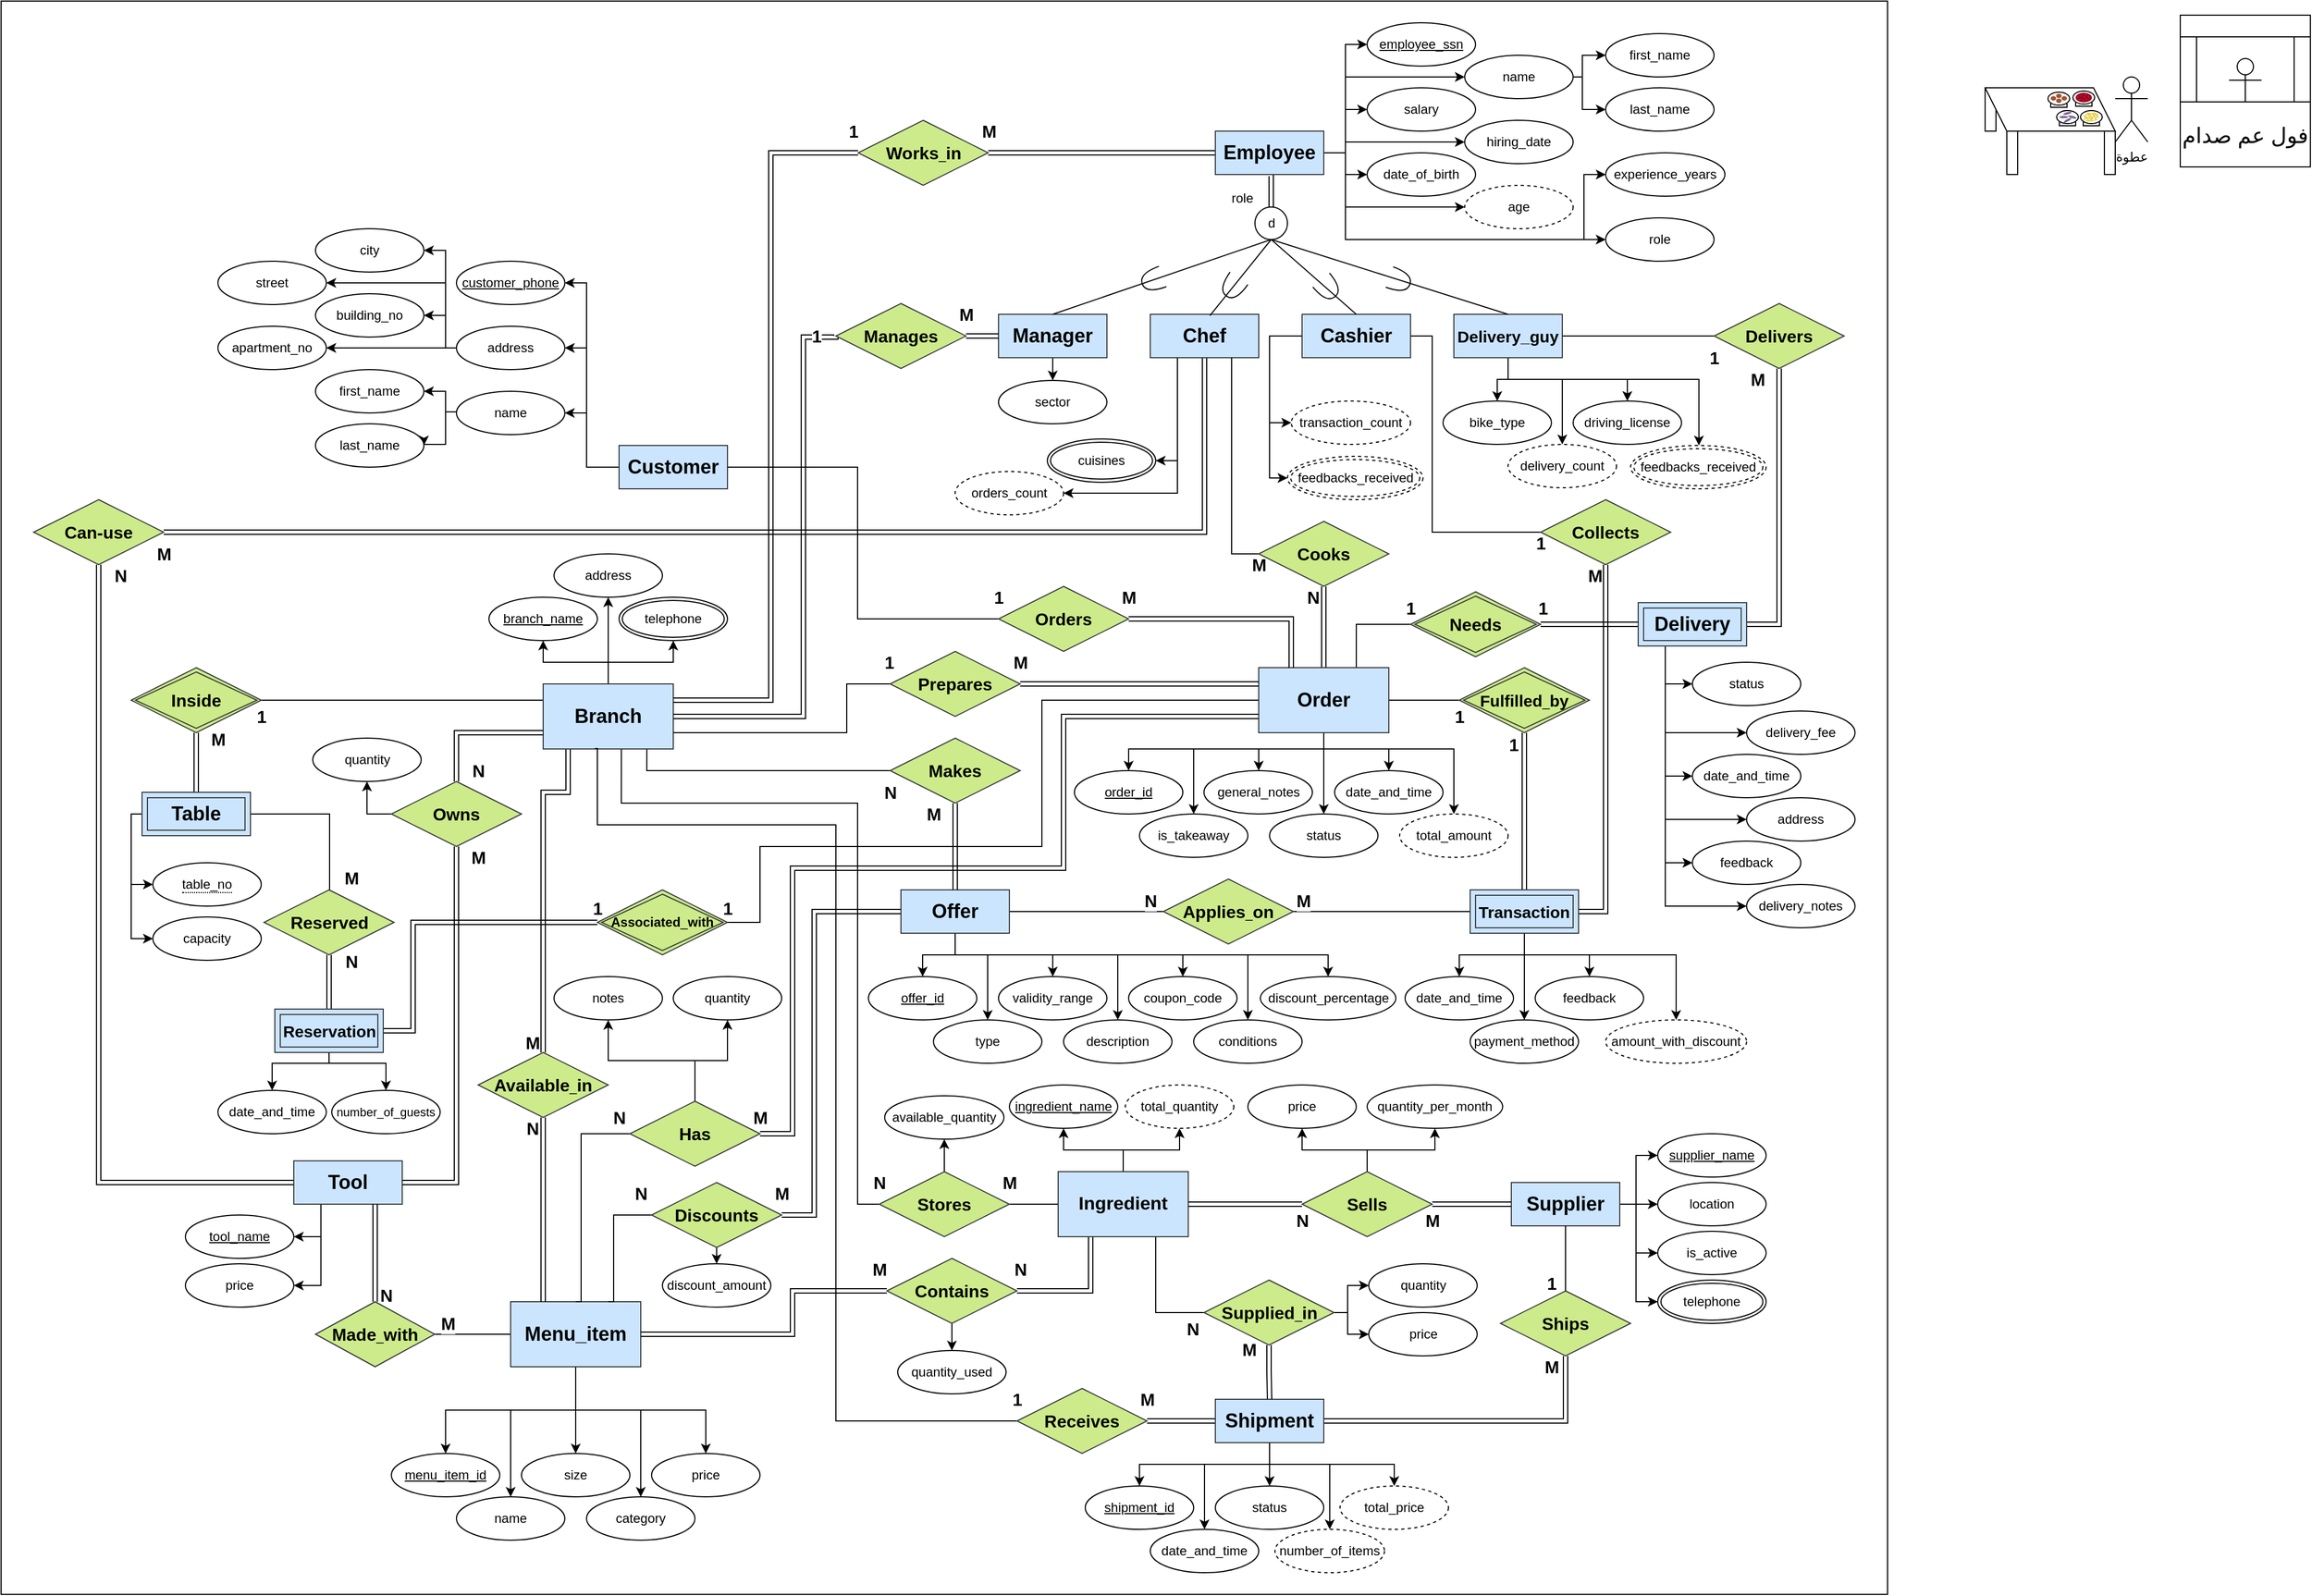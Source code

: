 <mxfile version="24.3.1" type="github">
  <diagram id="R2lEEEUBdFMjLlhIrx00" name="Page-1">
    <mxGraphModel dx="1162" dy="1771" grid="1" gridSize="10" guides="1" tooltips="1" connect="1" arrows="1" fold="1" page="1" pageScale="1" pageWidth="850" pageHeight="1100" math="0" shadow="0" extFonts="Permanent Marker^https://fonts.googleapis.com/css?family=Permanent+Marker">
      <root>
        <mxCell id="0" />
        <mxCell id="1" parent="0" />
        <mxCell id="jkEgJ6Tg0IuruKc0SyGw-72" value="" style="rounded=0;whiteSpace=wrap;html=1;movable=0;resizable=0;rotatable=0;deletable=0;editable=0;locked=1;connectable=0;" parent="1" vertex="1">
          <mxGeometry x="210" y="-1020" width="1740" height="1470" as="geometry" />
        </mxCell>
        <mxCell id="q9KjPtno_19c9KrTRLna-2" value="M" style="edgeStyle=orthogonalEdgeStyle;rounded=0;orthogonalLoop=1;jettySize=auto;html=1;entryX=1;entryY=0.5;entryDx=0;entryDy=0;endArrow=none;endFill=0;fontStyle=1;fontSize=16;" parent="1" source="q9KjPtno_19c9KrTRLna-8" target="q9KjPtno_19c9KrTRLna-26" edge="1">
          <mxGeometry x="0.667" y="-10" relative="1" as="geometry">
            <mxPoint as="offset" />
          </mxGeometry>
        </mxCell>
        <mxCell id="q9KjPtno_19c9KrTRLna-3" style="edgeStyle=orthogonalEdgeStyle;rounded=0;orthogonalLoop=1;jettySize=auto;html=1;exitX=0.5;exitY=1;exitDx=0;exitDy=0;entryX=0.5;entryY=0;entryDx=0;entryDy=0;" parent="1" source="q9KjPtno_19c9KrTRLna-8" target="q9KjPtno_19c9KrTRLna-17" edge="1">
          <mxGeometry relative="1" as="geometry" />
        </mxCell>
        <mxCell id="q9KjPtno_19c9KrTRLna-4" style="edgeStyle=orthogonalEdgeStyle;rounded=0;orthogonalLoop=1;jettySize=auto;html=1;exitX=0.5;exitY=1;exitDx=0;exitDy=0;entryX=0.5;entryY=0;entryDx=0;entryDy=0;" parent="1" source="q9KjPtno_19c9KrTRLna-8" target="q9KjPtno_19c9KrTRLna-16" edge="1">
          <mxGeometry relative="1" as="geometry">
            <Array as="points">
              <mxPoint x="740" y="280" />
              <mxPoint x="800" y="280" />
            </Array>
          </mxGeometry>
        </mxCell>
        <mxCell id="q9KjPtno_19c9KrTRLna-5" style="edgeStyle=orthogonalEdgeStyle;rounded=0;orthogonalLoop=1;jettySize=auto;html=1;exitX=0.5;exitY=1;exitDx=0;exitDy=0;entryX=0.5;entryY=0;entryDx=0;entryDy=0;" parent="1" source="q9KjPtno_19c9KrTRLna-8" target="q9KjPtno_19c9KrTRLna-18" edge="1">
          <mxGeometry relative="1" as="geometry" />
        </mxCell>
        <mxCell id="q9KjPtno_19c9KrTRLna-6" style="edgeStyle=orthogonalEdgeStyle;rounded=0;orthogonalLoop=1;jettySize=auto;html=1;exitX=0.5;exitY=1;exitDx=0;exitDy=0;entryX=0.5;entryY=0;entryDx=0;entryDy=0;" parent="1" source="q9KjPtno_19c9KrTRLna-8" target="q9KjPtno_19c9KrTRLna-9" edge="1">
          <mxGeometry relative="1" as="geometry">
            <Array as="points">
              <mxPoint x="740" y="280" />
              <mxPoint x="680" y="280" />
            </Array>
          </mxGeometry>
        </mxCell>
        <mxCell id="q9KjPtno_19c9KrTRLna-7" style="edgeStyle=orthogonalEdgeStyle;rounded=0;orthogonalLoop=1;jettySize=auto;html=1;exitX=0.5;exitY=1;exitDx=0;exitDy=0;entryX=0.5;entryY=0;entryDx=0;entryDy=0;" parent="1" source="q9KjPtno_19c9KrTRLna-8" target="q9KjPtno_19c9KrTRLna-10" edge="1">
          <mxGeometry relative="1" as="geometry" />
        </mxCell>
        <mxCell id="q9KjPtno_19c9KrTRLna-8" value="Menu_item" style="whiteSpace=wrap;html=1;align=center;fontStyle=1;fontSize=18;fillColor=#cce5ff;strokeColor=#36393d;" parent="1" vertex="1">
          <mxGeometry x="680" y="180" width="120" height="60" as="geometry" />
        </mxCell>
        <mxCell id="q9KjPtno_19c9KrTRLna-9" value="name" style="ellipse;whiteSpace=wrap;html=1;align=center;" parent="1" vertex="1">
          <mxGeometry x="630" y="360" width="100" height="40" as="geometry" />
        </mxCell>
        <mxCell id="q9KjPtno_19c9KrTRLna-10" value="menu_item_id" style="ellipse;whiteSpace=wrap;html=1;align=center;fontStyle=4;" parent="1" vertex="1">
          <mxGeometry x="570" y="320" width="100" height="40" as="geometry" />
        </mxCell>
        <mxCell id="q9KjPtno_19c9KrTRLna-11" style="edgeStyle=orthogonalEdgeStyle;rounded=0;orthogonalLoop=1;jettySize=auto;html=1;entryX=0.5;entryY=0;entryDx=0;entryDy=0;" parent="1" source="q9KjPtno_19c9KrTRLna-13" target="q9KjPtno_19c9KrTRLna-14" edge="1">
          <mxGeometry relative="1" as="geometry" />
        </mxCell>
        <mxCell id="q9KjPtno_19c9KrTRLna-12" value="N" style="edgeStyle=orthogonalEdgeStyle;rounded=0;orthogonalLoop=1;jettySize=auto;html=1;shape=link;entryX=0.25;entryY=1;entryDx=0;entryDy=0;fontStyle=1;fontSize=16;" parent="1" source="q9KjPtno_19c9KrTRLna-13" target="q9KjPtno_19c9KrTRLna-31" edge="1">
          <mxGeometry x="-0.948" y="20" relative="1" as="geometry">
            <mxPoint x="1170" y="150" as="targetPoint" />
            <mxPoint as="offset" />
          </mxGeometry>
        </mxCell>
        <mxCell id="q9KjPtno_19c9KrTRLna-13" value="Contains" style="shape=rhombus;perimeter=rhombusPerimeter;whiteSpace=wrap;html=1;align=center;fontStyle=1;fontSize=16;fillColor=#cdeb8b;strokeColor=#36393d;" parent="1" vertex="1">
          <mxGeometry x="1027" y="140" width="120" height="60" as="geometry" />
        </mxCell>
        <mxCell id="q9KjPtno_19c9KrTRLna-14" value="quantity_used" style="ellipse;whiteSpace=wrap;html=1;align=center;" parent="1" vertex="1">
          <mxGeometry x="1037" y="225" width="100" height="40" as="geometry" />
        </mxCell>
        <mxCell id="q9KjPtno_19c9KrTRLna-15" value="M" style="shape=link;html=1;rounded=0;entryX=0;entryY=0.5;entryDx=0;entryDy=0;fontStyle=1;fontSize=16;" parent="1" source="q9KjPtno_19c9KrTRLna-8" target="q9KjPtno_19c9KrTRLna-13" edge="1">
          <mxGeometry x="0.948" y="20" relative="1" as="geometry">
            <mxPoint x="815" y="290" as="sourcePoint" />
            <mxPoint x="965" y="290" as="targetPoint" />
            <mxPoint as="offset" />
            <Array as="points">
              <mxPoint x="940" y="210" />
              <mxPoint x="940" y="170" />
            </Array>
          </mxGeometry>
        </mxCell>
        <mxCell id="q9KjPtno_19c9KrTRLna-16" value="category" style="ellipse;whiteSpace=wrap;html=1;align=center;" parent="1" vertex="1">
          <mxGeometry x="750" y="360" width="100" height="40" as="geometry" />
        </mxCell>
        <mxCell id="q9KjPtno_19c9KrTRLna-17" value="size" style="ellipse;whiteSpace=wrap;html=1;align=center;" parent="1" vertex="1">
          <mxGeometry x="690" y="320" width="100" height="40" as="geometry" />
        </mxCell>
        <mxCell id="q9KjPtno_19c9KrTRLna-18" value="price" style="ellipse;whiteSpace=wrap;html=1;align=center;" parent="1" vertex="1">
          <mxGeometry x="810" y="320" width="100" height="40" as="geometry" />
        </mxCell>
        <mxCell id="q9KjPtno_19c9KrTRLna-19" value="N" style="edgeStyle=orthogonalEdgeStyle;rounded=0;orthogonalLoop=1;jettySize=auto;html=1;exitX=0;exitY=0.5;exitDx=0;exitDy=0;entryX=0.5;entryY=1;entryDx=0;entryDy=0;endArrow=none;endFill=0;shape=link;fontStyle=1;fontSize=16;" parent="1" source="q9KjPtno_19c9KrTRLna-22" target="q9KjPtno_19c9KrTRLna-321" edge="1">
          <mxGeometry x="0.974" y="-20" relative="1" as="geometry">
            <mxPoint x="920" y="350" as="targetPoint" />
            <Array as="points">
              <mxPoint x="300" y="70" />
            </Array>
            <mxPoint as="offset" />
          </mxGeometry>
        </mxCell>
        <mxCell id="q9KjPtno_19c9KrTRLna-20" style="edgeStyle=orthogonalEdgeStyle;rounded=0;orthogonalLoop=1;jettySize=auto;html=1;exitX=0.25;exitY=1;exitDx=0;exitDy=0;entryX=1;entryY=0.5;entryDx=0;entryDy=0;" parent="1" source="q9KjPtno_19c9KrTRLna-22" target="q9KjPtno_19c9KrTRLna-23" edge="1">
          <mxGeometry relative="1" as="geometry">
            <Array as="points">
              <mxPoint x="505" y="120" />
            </Array>
          </mxGeometry>
        </mxCell>
        <mxCell id="q9KjPtno_19c9KrTRLna-21" style="edgeStyle=orthogonalEdgeStyle;rounded=0;orthogonalLoop=1;jettySize=auto;html=1;exitX=0.25;exitY=1;exitDx=0;exitDy=0;entryX=1;entryY=0.5;entryDx=0;entryDy=0;" parent="1" source="q9KjPtno_19c9KrTRLna-22" target="q9KjPtno_19c9KrTRLna-24" edge="1">
          <mxGeometry relative="1" as="geometry">
            <Array as="points">
              <mxPoint x="505" y="165" />
            </Array>
          </mxGeometry>
        </mxCell>
        <mxCell id="q9KjPtno_19c9KrTRLna-22" value="Tool" style="whiteSpace=wrap;html=1;align=center;fontStyle=1;fontSize=18;fillColor=#cce5ff;strokeColor=#36393d;" parent="1" vertex="1">
          <mxGeometry x="480" y="50" width="100" height="40" as="geometry" />
        </mxCell>
        <mxCell id="q9KjPtno_19c9KrTRLna-23" value="tool_name" style="ellipse;whiteSpace=wrap;html=1;align=center;fontStyle=4;" parent="1" vertex="1">
          <mxGeometry x="380" y="100" width="100" height="40" as="geometry" />
        </mxCell>
        <mxCell id="q9KjPtno_19c9KrTRLna-24" value="price" style="ellipse;whiteSpace=wrap;html=1;align=center;" parent="1" vertex="1">
          <mxGeometry x="380" y="145" width="100" height="40" as="geometry" />
        </mxCell>
        <mxCell id="q9KjPtno_19c9KrTRLna-25" value="N" style="edgeStyle=orthogonalEdgeStyle;rounded=0;orthogonalLoop=1;jettySize=auto;html=1;shape=link;entryX=0.75;entryY=1;entryDx=0;entryDy=0;exitX=0.5;exitY=0;exitDx=0;exitDy=0;fontStyle=1;fontSize=16;" parent="1" source="q9KjPtno_19c9KrTRLna-26" target="q9KjPtno_19c9KrTRLna-22" edge="1">
          <mxGeometry x="-0.857" y="-10" relative="1" as="geometry">
            <Array as="points" />
            <mxPoint x="555" y="160" as="sourcePoint" />
            <mxPoint x="555" y="50" as="targetPoint" />
            <mxPoint as="offset" />
          </mxGeometry>
        </mxCell>
        <mxCell id="q9KjPtno_19c9KrTRLna-26" value="Made&lt;span style=&quot;font-size: 12px; font-weight: 400;&quot;&gt;_&lt;/span&gt;with" style="shape=rhombus;perimeter=rhombusPerimeter;whiteSpace=wrap;html=1;align=center;fontStyle=1;fontSize=16;fillColor=#cdeb8b;strokeColor=#36393d;" parent="1" vertex="1">
          <mxGeometry x="500" y="180" width="110" height="60" as="geometry" />
        </mxCell>
        <mxCell id="q9KjPtno_19c9KrTRLna-27" style="edgeStyle=orthogonalEdgeStyle;rounded=0;orthogonalLoop=1;jettySize=auto;html=1;entryX=0.5;entryY=1;entryDx=0;entryDy=0;" parent="1" source="q9KjPtno_19c9KrTRLna-31" target="q9KjPtno_19c9KrTRLna-57" edge="1">
          <mxGeometry relative="1" as="geometry">
            <Array as="points">
              <mxPoint x="1245" y="40" />
              <mxPoint x="1297" y="40" />
            </Array>
          </mxGeometry>
        </mxCell>
        <mxCell id="q9KjPtno_19c9KrTRLna-28" style="edgeStyle=orthogonalEdgeStyle;rounded=0;orthogonalLoop=1;jettySize=auto;html=1;entryX=0.5;entryY=1;entryDx=0;entryDy=0;" parent="1" source="q9KjPtno_19c9KrTRLna-31" target="q9KjPtno_19c9KrTRLna-46" edge="1">
          <mxGeometry relative="1" as="geometry">
            <Array as="points">
              <mxPoint x="1245" y="40" />
              <mxPoint x="1190" y="40" />
            </Array>
          </mxGeometry>
        </mxCell>
        <mxCell id="q9KjPtno_19c9KrTRLna-29" value="M" style="edgeStyle=orthogonalEdgeStyle;rounded=0;orthogonalLoop=1;jettySize=auto;html=1;exitX=0;exitY=0.5;exitDx=0;exitDy=0;entryX=1;entryY=0.5;entryDx=0;entryDy=0;endArrow=none;endFill=0;fontStyle=1;fontSize=16;" parent="1" source="q9KjPtno_19c9KrTRLna-31" target="q9KjPtno_19c9KrTRLna-292" edge="1">
          <mxGeometry x="1" y="-20" relative="1" as="geometry">
            <mxPoint as="offset" />
          </mxGeometry>
        </mxCell>
        <mxCell id="q9KjPtno_19c9KrTRLna-30" value="N" style="edgeStyle=orthogonalEdgeStyle;rounded=0;orthogonalLoop=1;jettySize=auto;html=1;exitX=0.75;exitY=1;exitDx=0;exitDy=0;entryX=0;entryY=0.5;entryDx=0;entryDy=0;endArrow=none;endFill=0;fontStyle=1;fontSize=16;" parent="1" source="q9KjPtno_19c9KrTRLna-31" target="q9KjPtno_19c9KrTRLna-61" edge="1">
          <mxGeometry x="0.809" y="-15" relative="1" as="geometry">
            <mxPoint as="offset" />
          </mxGeometry>
        </mxCell>
        <mxCell id="q9KjPtno_19c9KrTRLna-31" value="Ingredient" style="whiteSpace=wrap;html=1;align=center;fontStyle=1;fontSize=17;fillColor=#cce5ff;strokeColor=#36393d;" parent="1" vertex="1">
          <mxGeometry x="1185" y="60" width="120" height="60" as="geometry" />
        </mxCell>
        <mxCell id="q9KjPtno_19c9KrTRLna-33" style="edgeStyle=orthogonalEdgeStyle;rounded=0;orthogonalLoop=1;jettySize=auto;html=1;entryX=0;entryY=0.5;entryDx=0;entryDy=0;exitX=1;exitY=0.5;exitDx=0;exitDy=0;" parent="1" source="q9KjPtno_19c9KrTRLna-37" target="q9KjPtno_19c9KrTRLna-47" edge="1">
          <mxGeometry relative="1" as="geometry">
            <Array as="points">
              <mxPoint x="1718" y="90" />
              <mxPoint x="1718" y="45" />
            </Array>
          </mxGeometry>
        </mxCell>
        <mxCell id="q9KjPtno_19c9KrTRLna-34" style="edgeStyle=orthogonalEdgeStyle;rounded=0;orthogonalLoop=1;jettySize=auto;html=1;entryX=0;entryY=0.5;entryDx=0;entryDy=0;exitX=1;exitY=0.5;exitDx=0;exitDy=0;" parent="1" source="q9KjPtno_19c9KrTRLna-37" target="jkEgJ6Tg0IuruKc0SyGw-10" edge="1">
          <mxGeometry relative="1" as="geometry">
            <Array as="points">
              <mxPoint x="1718" y="90" />
              <mxPoint x="1718" y="180" />
            </Array>
            <mxPoint x="1738.0" y="155" as="targetPoint" />
          </mxGeometry>
        </mxCell>
        <mxCell id="q9KjPtno_19c9KrTRLna-35" style="edgeStyle=orthogonalEdgeStyle;rounded=0;orthogonalLoop=1;jettySize=auto;html=1;entryX=0;entryY=0.5;entryDx=0;entryDy=0;exitX=1;exitY=0.5;exitDx=0;exitDy=0;" parent="1" source="q9KjPtno_19c9KrTRLna-37" target="q9KjPtno_19c9KrTRLna-52" edge="1">
          <mxGeometry relative="1" as="geometry">
            <Array as="points">
              <mxPoint x="1738" y="90" />
            </Array>
          </mxGeometry>
        </mxCell>
        <mxCell id="q9KjPtno_19c9KrTRLna-36" style="edgeStyle=orthogonalEdgeStyle;rounded=0;orthogonalLoop=1;jettySize=auto;html=1;entryX=0;entryY=0.5;entryDx=0;entryDy=0;exitX=1;exitY=0.5;exitDx=0;exitDy=0;" parent="1" source="q9KjPtno_19c9KrTRLna-37" target="q9KjPtno_19c9KrTRLna-51" edge="1">
          <mxGeometry relative="1" as="geometry">
            <Array as="points">
              <mxPoint x="1718" y="90" />
              <mxPoint x="1718" y="135" />
            </Array>
            <mxPoint x="1823.0" y="115" as="targetPoint" />
          </mxGeometry>
        </mxCell>
        <mxCell id="q9KjPtno_19c9KrTRLna-37" value="Supplier" style="whiteSpace=wrap;html=1;align=center;fontStyle=1;fontSize=18;fillColor=#cce5ff;strokeColor=#36393d;" parent="1" vertex="1">
          <mxGeometry x="1603" y="70" width="100" height="40" as="geometry" />
        </mxCell>
        <mxCell id="q9KjPtno_19c9KrTRLna-38" style="edgeStyle=orthogonalEdgeStyle;rounded=0;orthogonalLoop=1;jettySize=auto;html=1;entryX=0.5;entryY=0;entryDx=0;entryDy=0;exitX=0.5;exitY=1;exitDx=0;exitDy=0;" parent="1" source="q9KjPtno_19c9KrTRLna-45" target="q9KjPtno_19c9KrTRLna-48" edge="1">
          <mxGeometry relative="1" as="geometry">
            <Array as="points">
              <mxPoint x="1380" y="330" />
              <mxPoint x="1260" y="330" />
            </Array>
            <mxPoint x="1260" y="340" as="targetPoint" />
          </mxGeometry>
        </mxCell>
        <mxCell id="q9KjPtno_19c9KrTRLna-39" style="edgeStyle=orthogonalEdgeStyle;rounded=0;orthogonalLoop=1;jettySize=auto;html=1;entryX=0.5;entryY=0;entryDx=0;entryDy=0;exitX=0.5;exitY=1;exitDx=0;exitDy=0;" parent="1" source="q9KjPtno_19c9KrTRLna-45" target="q9KjPtno_19c9KrTRLna-50" edge="1">
          <mxGeometry relative="1" as="geometry">
            <Array as="points">
              <mxPoint x="1380" y="330" />
              <mxPoint x="1320" y="330" />
            </Array>
          </mxGeometry>
        </mxCell>
        <mxCell id="q9KjPtno_19c9KrTRLna-40" style="edgeStyle=orthogonalEdgeStyle;rounded=0;orthogonalLoop=1;jettySize=auto;html=1;entryX=0.5;entryY=0;entryDx=0;entryDy=0;exitX=0.5;exitY=1;exitDx=0;exitDy=0;" parent="1" source="q9KjPtno_19c9KrTRLna-45" target="q9KjPtno_19c9KrTRLna-49" edge="1">
          <mxGeometry relative="1" as="geometry">
            <Array as="points">
              <mxPoint x="1380" y="350" />
            </Array>
          </mxGeometry>
        </mxCell>
        <mxCell id="q9KjPtno_19c9KrTRLna-41" style="edgeStyle=orthogonalEdgeStyle;rounded=0;orthogonalLoop=1;jettySize=auto;html=1;entryX=0.5;entryY=0;entryDx=0;entryDy=0;exitX=0.5;exitY=1;exitDx=0;exitDy=0;" parent="1" source="q9KjPtno_19c9KrTRLna-45" target="q9KjPtno_19c9KrTRLna-55" edge="1">
          <mxGeometry relative="1" as="geometry">
            <Array as="points">
              <mxPoint x="1380" y="330" />
              <mxPoint x="1495" y="330" />
            </Array>
          </mxGeometry>
        </mxCell>
        <mxCell id="q9KjPtno_19c9KrTRLna-42" style="edgeStyle=orthogonalEdgeStyle;rounded=0;orthogonalLoop=1;jettySize=auto;html=1;entryX=0.5;entryY=0;entryDx=0;entryDy=0;exitX=0.5;exitY=1;exitDx=0;exitDy=0;" parent="1" source="q9KjPtno_19c9KrTRLna-45" target="q9KjPtno_19c9KrTRLna-56" edge="1">
          <mxGeometry relative="1" as="geometry">
            <Array as="points">
              <mxPoint x="1380" y="330" />
              <mxPoint x="1435" y="330" />
            </Array>
          </mxGeometry>
        </mxCell>
        <mxCell id="q9KjPtno_19c9KrTRLna-43" value="M" style="edgeStyle=orthogonalEdgeStyle;rounded=0;orthogonalLoop=1;jettySize=auto;html=1;exitX=0;exitY=0.5;exitDx=0;exitDy=0;entryX=1;entryY=0.5;entryDx=0;entryDy=0;endArrow=none;endFill=0;shape=link;fontStyle=1;fontSize=16;" parent="1" source="q9KjPtno_19c9KrTRLna-45" target="q9KjPtno_19c9KrTRLna-294" edge="1">
          <mxGeometry x="1" y="-20" relative="1" as="geometry">
            <mxPoint as="offset" />
          </mxGeometry>
        </mxCell>
        <mxCell id="q9KjPtno_19c9KrTRLna-44" value="M" style="edgeStyle=orthogonalEdgeStyle;rounded=0;orthogonalLoop=1;jettySize=auto;html=1;exitX=1;exitY=0.5;exitDx=0;exitDy=0;entryX=0.5;entryY=1;entryDx=0;entryDy=0;shape=link;fontStyle=1;fontSize=16;" parent="1" source="q9KjPtno_19c9KrTRLna-45" target="q9KjPtno_19c9KrTRLna-62" edge="1">
          <mxGeometry x="0.929" y="13" relative="1" as="geometry">
            <mxPoint as="offset" />
          </mxGeometry>
        </mxCell>
        <mxCell id="q9KjPtno_19c9KrTRLna-45" value="Shipment" style="whiteSpace=wrap;html=1;align=center;fontStyle=1;fontSize=18;fillColor=#cce5ff;strokeColor=#36393d;" parent="1" vertex="1">
          <mxGeometry x="1330" y="270" width="100" height="40" as="geometry" />
        </mxCell>
        <mxCell id="q9KjPtno_19c9KrTRLna-46" value="ingredient_name" style="ellipse;whiteSpace=wrap;html=1;align=center;fontStyle=4;" parent="1" vertex="1">
          <mxGeometry x="1140" y="-20" width="100" height="40" as="geometry" />
        </mxCell>
        <mxCell id="q9KjPtno_19c9KrTRLna-47" value="supplier_name" style="ellipse;whiteSpace=wrap;html=1;align=center;fontStyle=4;" parent="1" vertex="1">
          <mxGeometry x="1738" y="25" width="100" height="40" as="geometry" />
        </mxCell>
        <mxCell id="q9KjPtno_19c9KrTRLna-48" value="shipment_id" style="ellipse;whiteSpace=wrap;html=1;align=center;fontStyle=4;" parent="1" vertex="1">
          <mxGeometry x="1210" y="350" width="100" height="40" as="geometry" />
        </mxCell>
        <mxCell id="q9KjPtno_19c9KrTRLna-49" value="status" style="ellipse;whiteSpace=wrap;html=1;align=center;" parent="1" vertex="1">
          <mxGeometry x="1330" y="350" width="100" height="40" as="geometry" />
        </mxCell>
        <mxCell id="q9KjPtno_19c9KrTRLna-50" value="date_and_time" style="ellipse;whiteSpace=wrap;html=1;align=center;" parent="1" vertex="1">
          <mxGeometry x="1270" y="390" width="100" height="40" as="geometry" />
        </mxCell>
        <mxCell id="q9KjPtno_19c9KrTRLna-51" value="is_active" style="ellipse;whiteSpace=wrap;html=1;align=center;" parent="1" vertex="1">
          <mxGeometry x="1738" y="115" width="100" height="40" as="geometry" />
        </mxCell>
        <mxCell id="q9KjPtno_19c9KrTRLna-52" value="location" style="ellipse;whiteSpace=wrap;html=1;align=center;" parent="1" vertex="1">
          <mxGeometry x="1738" y="70" width="100" height="40" as="geometry" />
        </mxCell>
        <mxCell id="q9KjPtno_19c9KrTRLna-55" value="total_price" style="ellipse;whiteSpace=wrap;html=1;align=center;dashed=1;" parent="1" vertex="1">
          <mxGeometry x="1445" y="350" width="100" height="40" as="geometry" />
        </mxCell>
        <mxCell id="q9KjPtno_19c9KrTRLna-56" value="number_of_items" style="ellipse;whiteSpace=wrap;html=1;align=center;dashed=1;" parent="1" vertex="1">
          <mxGeometry x="1385" y="390" width="101" height="40" as="geometry" />
        </mxCell>
        <mxCell id="q9KjPtno_19c9KrTRLna-57" value="total_quantity" style="ellipse;whiteSpace=wrap;html=1;align=center;dashed=1;" parent="1" vertex="1">
          <mxGeometry x="1247" y="-20" width="100" height="40" as="geometry" />
        </mxCell>
        <mxCell id="q9KjPtno_19c9KrTRLna-58" style="edgeStyle=orthogonalEdgeStyle;rounded=0;orthogonalLoop=1;jettySize=auto;html=1;entryX=0;entryY=0.5;entryDx=0;entryDy=0;exitX=1;exitY=0.5;exitDx=0;exitDy=0;" parent="1" source="q9KjPtno_19c9KrTRLna-61" target="q9KjPtno_19c9KrTRLna-63" edge="1">
          <mxGeometry relative="1" as="geometry">
            <Array as="points">
              <mxPoint x="1452" y="190" />
              <mxPoint x="1452" y="210" />
            </Array>
          </mxGeometry>
        </mxCell>
        <mxCell id="q9KjPtno_19c9KrTRLna-59" style="edgeStyle=orthogonalEdgeStyle;rounded=0;orthogonalLoop=1;jettySize=auto;html=1;entryX=0;entryY=0.5;entryDx=0;entryDy=0;exitX=1;exitY=0.5;exitDx=0;exitDy=0;" parent="1" source="q9KjPtno_19c9KrTRLna-61" target="q9KjPtno_19c9KrTRLna-70" edge="1">
          <mxGeometry relative="1" as="geometry">
            <Array as="points">
              <mxPoint x="1452" y="190" />
              <mxPoint x="1452" y="165" />
            </Array>
          </mxGeometry>
        </mxCell>
        <mxCell id="q9KjPtno_19c9KrTRLna-60" value="M" style="edgeStyle=orthogonalEdgeStyle;rounded=0;orthogonalLoop=1;jettySize=auto;html=1;exitX=0.5;exitY=1;exitDx=0;exitDy=0;entryX=0.5;entryY=0;entryDx=0;entryDy=0;shape=link;fontStyle=1;fontSize=16;" parent="1" source="q9KjPtno_19c9KrTRLna-61" target="q9KjPtno_19c9KrTRLna-45" edge="1">
          <mxGeometry x="-0.847" y="-19" relative="1" as="geometry">
            <mxPoint as="offset" />
          </mxGeometry>
        </mxCell>
        <mxCell id="q9KjPtno_19c9KrTRLna-61" value="Supplied&lt;span style=&quot;font-size: 12px; font-weight: 400;&quot;&gt;_&lt;/span&gt;in" style="shape=rhombus;perimeter=rhombusPerimeter;whiteSpace=wrap;html=1;align=center;fontStyle=1;fontSize=16;fillColor=#cdeb8b;strokeColor=#36393d;" parent="1" vertex="1">
          <mxGeometry x="1319.5" y="160" width="120" height="60" as="geometry" />
        </mxCell>
        <mxCell id="q9KjPtno_19c9KrTRLna-62" value="Ships" style="shape=rhombus;perimeter=rhombusPerimeter;whiteSpace=wrap;html=1;align=center;fontStyle=1;fontSize=16;fillColor=#cdeb8b;strokeColor=#36393d;" parent="1" vertex="1">
          <mxGeometry x="1593" y="170" width="120" height="60" as="geometry" />
        </mxCell>
        <mxCell id="q9KjPtno_19c9KrTRLna-63" value="price" style="ellipse;whiteSpace=wrap;html=1;align=center;" parent="1" vertex="1">
          <mxGeometry x="1471.5" y="190" width="100" height="40" as="geometry" />
        </mxCell>
        <mxCell id="q9KjPtno_19c9KrTRLna-64" value="1" style="endArrow=none;html=1;rounded=0;exitX=0.5;exitY=1;exitDx=0;exitDy=0;fontStyle=1;fontSize=16;entryX=0.5;entryY=0;entryDx=0;entryDy=0;" parent="1" source="q9KjPtno_19c9KrTRLna-37" target="q9KjPtno_19c9KrTRLna-62" edge="1">
          <mxGeometry x="0.743" y="-13" relative="1" as="geometry">
            <mxPoint x="1583" y="155" as="sourcePoint" />
            <mxPoint x="1651" y="175" as="targetPoint" />
            <mxPoint as="offset" />
          </mxGeometry>
        </mxCell>
        <mxCell id="jkEgJ6Tg0IuruKc0SyGw-80" style="edgeStyle=orthogonalEdgeStyle;rounded=0;orthogonalLoop=1;jettySize=auto;html=1;exitX=0.5;exitY=0;exitDx=0;exitDy=0;entryX=0.5;entryY=1;entryDx=0;entryDy=0;" parent="1" source="q9KjPtno_19c9KrTRLna-67" target="q9KjPtno_19c9KrTRLna-338" edge="1">
          <mxGeometry relative="1" as="geometry" />
        </mxCell>
        <mxCell id="jkEgJ6Tg0IuruKc0SyGw-81" style="edgeStyle=orthogonalEdgeStyle;rounded=0;orthogonalLoop=1;jettySize=auto;html=1;exitX=0.5;exitY=0;exitDx=0;exitDy=0;entryX=0.5;entryY=1;entryDx=0;entryDy=0;" parent="1" source="q9KjPtno_19c9KrTRLna-67" target="q9KjPtno_19c9KrTRLna-337" edge="1">
          <mxGeometry relative="1" as="geometry" />
        </mxCell>
        <mxCell id="q9KjPtno_19c9KrTRLna-67" value="Sells" style="shape=rhombus;perimeter=rhombusPerimeter;whiteSpace=wrap;html=1;align=center;fontStyle=1;fontSize=16;fillColor=#cdeb8b;strokeColor=#36393d;" parent="1" vertex="1">
          <mxGeometry x="1410" y="60" width="120" height="60" as="geometry" />
        </mxCell>
        <mxCell id="q9KjPtno_19c9KrTRLna-68" value="N" style="shape=link;html=1;rounded=0;entryX=0;entryY=0.5;entryDx=0;entryDy=0;exitX=1;exitY=0.5;exitDx=0;exitDy=0;fontStyle=1;fontSize=16;" parent="1" source="q9KjPtno_19c9KrTRLna-31" target="q9KjPtno_19c9KrTRLna-67" edge="1">
          <mxGeometry x="1" y="-15" relative="1" as="geometry">
            <mxPoint x="1320" y="90" as="sourcePoint" />
            <mxPoint x="1385" y="90" as="targetPoint" />
            <mxPoint as="offset" />
            <Array as="points">
              <mxPoint x="1360" y="90" />
            </Array>
          </mxGeometry>
        </mxCell>
        <mxCell id="q9KjPtno_19c9KrTRLna-69" value="M" style="shape=link;html=1;rounded=0;exitX=0;exitY=0.5;exitDx=0;exitDy=0;entryX=1;entryY=0.5;entryDx=0;entryDy=0;fontStyle=1;fontSize=16;" parent="1" source="q9KjPtno_19c9KrTRLna-37" target="q9KjPtno_19c9KrTRLna-67" edge="1">
          <mxGeometry x="1" y="15" relative="1" as="geometry">
            <mxPoint x="1365" y="160" as="sourcePoint" />
            <mxPoint x="1495" y="70" as="targetPoint" />
            <mxPoint as="offset" />
          </mxGeometry>
        </mxCell>
        <mxCell id="q9KjPtno_19c9KrTRLna-70" value="&lt;div&gt;&lt;span style=&quot;background-color: initial;&quot;&gt;quantity&lt;/span&gt;&lt;br&gt;&lt;/div&gt;" style="ellipse;whiteSpace=wrap;html=1;align=center;" parent="1" vertex="1">
          <mxGeometry x="1471.5" y="145" width="100" height="40" as="geometry" />
        </mxCell>
        <mxCell id="q9KjPtno_19c9KrTRLna-71" style="edgeStyle=orthogonalEdgeStyle;rounded=0;orthogonalLoop=1;jettySize=auto;html=1;exitX=0.5;exitY=1;exitDx=0;exitDy=0;entryX=0.5;entryY=0;entryDx=0;entryDy=0;shape=link;" parent="1" source="q9KjPtno_19c9KrTRLna-81" target="q9KjPtno_19c9KrTRLna-101" edge="1">
          <mxGeometry relative="1" as="geometry" />
        </mxCell>
        <mxCell id="q9KjPtno_19c9KrTRLna-72" value="M" style="edgeStyle=orthogonalEdgeStyle;rounded=0;orthogonalLoop=1;jettySize=auto;html=1;exitX=0;exitY=0.5;exitDx=0;exitDy=0;entryX=1;entryY=0.5;entryDx=0;entryDy=0;shape=link;fontStyle=1;fontSize=16;" parent="1" source="q9KjPtno_19c9KrTRLna-81" target="q9KjPtno_19c9KrTRLna-301" edge="1">
          <mxGeometry x="1" y="-20" relative="1" as="geometry">
            <mxPoint as="offset" />
          </mxGeometry>
        </mxCell>
        <mxCell id="q9KjPtno_19c9KrTRLna-73" style="edgeStyle=orthogonalEdgeStyle;rounded=0;orthogonalLoop=1;jettySize=auto;html=1;exitX=1;exitY=0.5;exitDx=0;exitDy=0;entryX=0;entryY=0.5;entryDx=0;entryDy=0;" parent="1" source="q9KjPtno_19c9KrTRLna-81" target="q9KjPtno_19c9KrTRLna-84" edge="1">
          <mxGeometry relative="1" as="geometry">
            <Array as="points">
              <mxPoint x="1450" y="-880" />
              <mxPoint x="1450" y="-950" />
            </Array>
          </mxGeometry>
        </mxCell>
        <mxCell id="q9KjPtno_19c9KrTRLna-74" style="edgeStyle=orthogonalEdgeStyle;rounded=0;orthogonalLoop=1;jettySize=auto;html=1;exitX=1;exitY=0.5;exitDx=0;exitDy=0;entryX=0;entryY=0.5;entryDx=0;entryDy=0;" parent="1" source="q9KjPtno_19c9KrTRLna-81" target="q9KjPtno_19c9KrTRLna-86" edge="1">
          <mxGeometry relative="1" as="geometry">
            <Array as="points">
              <mxPoint x="1450" y="-880" />
              <mxPoint x="1450" y="-980" />
            </Array>
          </mxGeometry>
        </mxCell>
        <mxCell id="q9KjPtno_19c9KrTRLna-75" style="edgeStyle=orthogonalEdgeStyle;rounded=0;orthogonalLoop=1;jettySize=auto;html=1;exitX=1;exitY=0.5;exitDx=0;exitDy=0;entryX=0;entryY=0.5;entryDx=0;entryDy=0;" parent="1" source="q9KjPtno_19c9KrTRLna-81" target="q9KjPtno_19c9KrTRLna-85" edge="1">
          <mxGeometry relative="1" as="geometry">
            <Array as="points">
              <mxPoint x="1450" y="-880" />
              <mxPoint x="1450" y="-860" />
            </Array>
          </mxGeometry>
        </mxCell>
        <mxCell id="q9KjPtno_19c9KrTRLna-76" style="edgeStyle=orthogonalEdgeStyle;rounded=0;orthogonalLoop=1;jettySize=auto;html=1;exitX=1;exitY=0.5;exitDx=0;exitDy=0;entryX=0;entryY=0.5;entryDx=0;entryDy=0;" parent="1" source="q9KjPtno_19c9KrTRLna-81" target="q9KjPtno_19c9KrTRLna-336" edge="1">
          <mxGeometry relative="1" as="geometry">
            <Array as="points">
              <mxPoint x="1450" y="-880" />
              <mxPoint x="1450" y="-830" />
            </Array>
          </mxGeometry>
        </mxCell>
        <mxCell id="q9KjPtno_19c9KrTRLna-77" style="edgeStyle=orthogonalEdgeStyle;rounded=0;orthogonalLoop=1;jettySize=auto;html=1;exitX=1;exitY=0.5;exitDx=0;exitDy=0;entryX=0;entryY=0.5;entryDx=0;entryDy=0;" parent="1" source="q9KjPtno_19c9KrTRLna-81" target="q9KjPtno_19c9KrTRLna-351" edge="1">
          <mxGeometry relative="1" as="geometry">
            <Array as="points">
              <mxPoint x="1450" y="-880" />
              <mxPoint x="1450" y="-920" />
            </Array>
          </mxGeometry>
        </mxCell>
        <mxCell id="q9KjPtno_19c9KrTRLna-78" style="edgeStyle=orthogonalEdgeStyle;rounded=0;orthogonalLoop=1;jettySize=auto;html=1;exitX=1;exitY=0.5;exitDx=0;exitDy=0;entryX=0;entryY=0.5;entryDx=0;entryDy=0;" parent="1" source="q9KjPtno_19c9KrTRLna-81" target="q9KjPtno_19c9KrTRLna-352" edge="1">
          <mxGeometry relative="1" as="geometry">
            <Array as="points">
              <mxPoint x="1450" y="-880" />
              <mxPoint x="1450" y="-890" />
            </Array>
          </mxGeometry>
        </mxCell>
        <mxCell id="q9KjPtno_19c9KrTRLna-79" style="edgeStyle=orthogonalEdgeStyle;rounded=0;orthogonalLoop=1;jettySize=auto;html=1;exitX=1;exitY=0.5;exitDx=0;exitDy=0;entryX=0;entryY=0.5;entryDx=0;entryDy=0;" parent="1" source="q9KjPtno_19c9KrTRLna-81" target="q9KjPtno_19c9KrTRLna-354" edge="1">
          <mxGeometry relative="1" as="geometry">
            <Array as="points">
              <mxPoint x="1450" y="-880" />
              <mxPoint x="1450" y="-800" />
            </Array>
          </mxGeometry>
        </mxCell>
        <mxCell id="q9KjPtno_19c9KrTRLna-80" style="edgeStyle=orthogonalEdgeStyle;rounded=0;orthogonalLoop=1;jettySize=auto;html=1;exitX=1;exitY=0.5;exitDx=0;exitDy=0;entryX=0;entryY=0.5;entryDx=0;entryDy=0;" parent="1" source="q9KjPtno_19c9KrTRLna-81" target="q9KjPtno_19c9KrTRLna-353" edge="1">
          <mxGeometry relative="1" as="geometry">
            <Array as="points">
              <mxPoint x="1450" y="-880" />
              <mxPoint x="1450" y="-800" />
              <mxPoint x="1670" y="-800" />
              <mxPoint x="1670" y="-860" />
            </Array>
          </mxGeometry>
        </mxCell>
        <mxCell id="q9KjPtno_19c9KrTRLna-81" value="Employee" style="whiteSpace=wrap;html=1;align=center;fontStyle=1;fontSize=18;fillColor=#cce5ff;strokeColor=#36393d;" parent="1" vertex="1">
          <mxGeometry x="1330" y="-900" width="100" height="40" as="geometry" />
        </mxCell>
        <mxCell id="q9KjPtno_19c9KrTRLna-82" style="edgeStyle=orthogonalEdgeStyle;rounded=0;orthogonalLoop=1;jettySize=auto;html=1;exitX=1;exitY=0.5;exitDx=0;exitDy=0;entryX=0;entryY=0.5;entryDx=0;entryDy=0;" parent="1" source="q9KjPtno_19c9KrTRLna-84" target="q9KjPtno_19c9KrTRLna-348" edge="1">
          <mxGeometry relative="1" as="geometry">
            <Array as="points">
              <mxPoint x="1668.5" y="-950" />
              <mxPoint x="1668.5" y="-970" />
            </Array>
          </mxGeometry>
        </mxCell>
        <mxCell id="q9KjPtno_19c9KrTRLna-83" style="edgeStyle=orthogonalEdgeStyle;rounded=0;orthogonalLoop=1;jettySize=auto;html=1;exitX=1;exitY=0.5;exitDx=0;exitDy=0;entryX=0;entryY=0.5;entryDx=0;entryDy=0;" parent="1" source="q9KjPtno_19c9KrTRLna-84" target="q9KjPtno_19c9KrTRLna-347" edge="1">
          <mxGeometry relative="1" as="geometry">
            <Array as="points">
              <mxPoint x="1668.5" y="-950" />
              <mxPoint x="1668.5" y="-920" />
            </Array>
          </mxGeometry>
        </mxCell>
        <mxCell id="q9KjPtno_19c9KrTRLna-84" value="name" style="ellipse;whiteSpace=wrap;html=1;align=center;" parent="1" vertex="1">
          <mxGeometry x="1560" y="-970" width="100" height="40" as="geometry" />
        </mxCell>
        <mxCell id="q9KjPtno_19c9KrTRLna-85" value="date_of_birth" style="ellipse;whiteSpace=wrap;html=1;align=center;" parent="1" vertex="1">
          <mxGeometry x="1470" y="-880" width="100" height="40" as="geometry" />
        </mxCell>
        <mxCell id="q9KjPtno_19c9KrTRLna-86" value="employee_ssn" style="ellipse;whiteSpace=wrap;html=1;align=center;fontStyle=4;" parent="1" vertex="1">
          <mxGeometry x="1470" y="-1000" width="100" height="40" as="geometry" />
        </mxCell>
        <mxCell id="q9KjPtno_19c9KrTRLna-87" style="edgeStyle=orthogonalEdgeStyle;rounded=0;orthogonalLoop=1;jettySize=auto;html=1;exitX=0.5;exitY=1;exitDx=0;exitDy=0;entryX=0.5;entryY=0;entryDx=0;entryDy=0;" parent="1" target="q9KjPtno_19c9KrTRLna-88" edge="1">
          <mxGeometry relative="1" as="geometry">
            <mxPoint x="1600" y="-691" as="sourcePoint" />
            <Array as="points">
              <mxPoint x="1600" y="-671" />
              <mxPoint x="1590" y="-671" />
            </Array>
          </mxGeometry>
        </mxCell>
        <mxCell id="q9KjPtno_19c9KrTRLna-88" value="bike_type" style="ellipse;whiteSpace=wrap;html=1;align=center;" parent="1" vertex="1">
          <mxGeometry x="1540" y="-651" width="100" height="40" as="geometry" />
        </mxCell>
        <mxCell id="q9KjPtno_19c9KrTRLna-89" value="M" style="edgeStyle=orthogonalEdgeStyle;rounded=0;orthogonalLoop=1;jettySize=auto;html=1;exitX=0.5;exitY=1;exitDx=0;exitDy=0;entryX=1;entryY=0.5;entryDx=0;entryDy=0;shape=link;fontStyle=1;fontSize=16;" parent="1" source="q9KjPtno_19c9KrTRLna-92" target="q9KjPtno_19c9KrTRLna-321" edge="1">
          <mxGeometry x="1" y="20" relative="1" as="geometry">
            <mxPoint as="offset" />
            <Array as="points">
              <mxPoint x="1320" y="-530" />
            </Array>
          </mxGeometry>
        </mxCell>
        <mxCell id="q9KjPtno_19c9KrTRLna-90" style="edgeStyle=orthogonalEdgeStyle;rounded=0;orthogonalLoop=1;jettySize=auto;html=1;exitX=0.25;exitY=1;exitDx=0;exitDy=0;entryX=1;entryY=0.5;entryDx=0;entryDy=0;" parent="1" source="q9KjPtno_19c9KrTRLna-92" target="q9KjPtno_19c9KrTRLna-356" edge="1">
          <mxGeometry relative="1" as="geometry">
            <Array as="points">
              <mxPoint x="1295" y="-596" />
            </Array>
          </mxGeometry>
        </mxCell>
        <mxCell id="q9KjPtno_19c9KrTRLna-91" style="edgeStyle=orthogonalEdgeStyle;rounded=0;orthogonalLoop=1;jettySize=auto;html=1;exitX=0.25;exitY=1;exitDx=0;exitDy=0;entryX=1;entryY=0.5;entryDx=0;entryDy=0;" parent="1" source="q9KjPtno_19c9KrTRLna-92" target="q9KjPtno_19c9KrTRLna-355" edge="1">
          <mxGeometry relative="1" as="geometry">
            <Array as="points">
              <mxPoint x="1295" y="-566" />
            </Array>
          </mxGeometry>
        </mxCell>
        <mxCell id="q9KjPtno_19c9KrTRLna-92" value="Chef" style="whiteSpace=wrap;html=1;align=center;fontStyle=1;fontSize=18;fillColor=#cce5ff;strokeColor=#36393d;" parent="1" vertex="1">
          <mxGeometry x="1270" y="-731" width="100" height="40" as="geometry" />
        </mxCell>
        <mxCell id="q9KjPtno_19c9KrTRLna-93" value="1" style="edgeStyle=orthogonalEdgeStyle;rounded=0;orthogonalLoop=1;jettySize=auto;html=1;entryX=0;entryY=0.5;entryDx=0;entryDy=0;endArrow=none;endFill=0;fontStyle=1;fontSize=16;exitX=1;exitY=0.5;exitDx=0;exitDy=0;" parent="1" source="q9KjPtno_19c9KrTRLna-96" target="q9KjPtno_19c9KrTRLna-323" edge="1">
          <mxGeometry x="1" y="-10" relative="1" as="geometry">
            <mxPoint as="offset" />
            <mxPoint x="1510" y="-710" as="sourcePoint" />
            <Array as="points">
              <mxPoint x="1530" y="-711" />
              <mxPoint x="1530" y="-530" />
            </Array>
          </mxGeometry>
        </mxCell>
        <mxCell id="q9KjPtno_19c9KrTRLna-94" style="edgeStyle=orthogonalEdgeStyle;rounded=0;orthogonalLoop=1;jettySize=auto;html=1;exitX=0;exitY=0.5;exitDx=0;exitDy=0;entryX=0;entryY=0.5;entryDx=0;entryDy=0;" parent="1" source="q9KjPtno_19c9KrTRLna-96" target="q9KjPtno_19c9KrTRLna-358" edge="1">
          <mxGeometry relative="1" as="geometry">
            <mxPoint x="1380" y="-671" as="targetPoint" />
            <Array as="points">
              <mxPoint x="1380" y="-711" />
              <mxPoint x="1380" y="-631" />
            </Array>
          </mxGeometry>
        </mxCell>
        <mxCell id="q9KjPtno_19c9KrTRLna-95" style="edgeStyle=orthogonalEdgeStyle;rounded=0;orthogonalLoop=1;jettySize=auto;html=1;exitX=0;exitY=0.5;exitDx=0;exitDy=0;entryX=0;entryY=0.5;entryDx=0;entryDy=0;" parent="1" source="q9KjPtno_19c9KrTRLna-96" target="q9KjPtno_19c9KrTRLna-357" edge="1">
          <mxGeometry relative="1" as="geometry">
            <Array as="points">
              <mxPoint x="1380" y="-711" />
              <mxPoint x="1380" y="-580" />
            </Array>
          </mxGeometry>
        </mxCell>
        <mxCell id="q9KjPtno_19c9KrTRLna-96" value="Cashier" style="whiteSpace=wrap;html=1;align=center;fontStyle=1;fontSize=18;fillColor=#cce5ff;strokeColor=#36393d;" parent="1" vertex="1">
          <mxGeometry x="1410" y="-731" width="100" height="40" as="geometry" />
        </mxCell>
        <mxCell id="jkEgJ6Tg0IuruKc0SyGw-70" style="edgeStyle=orthogonalEdgeStyle;rounded=0;orthogonalLoop=1;jettySize=auto;html=1;exitX=0.5;exitY=1;exitDx=0;exitDy=0;entryX=0.5;entryY=0;entryDx=0;entryDy=0;" parent="1" source="q9KjPtno_19c9KrTRLna-98" target="q9KjPtno_19c9KrTRLna-99" edge="1">
          <mxGeometry relative="1" as="geometry" />
        </mxCell>
        <mxCell id="q9KjPtno_19c9KrTRLna-98" value="Manager" style="whiteSpace=wrap;html=1;align=center;fontStyle=1;fontSize=18;fillColor=#cce5ff;strokeColor=#36393d;" parent="1" vertex="1">
          <mxGeometry x="1130" y="-731" width="100" height="40" as="geometry" />
        </mxCell>
        <mxCell id="q9KjPtno_19c9KrTRLna-99" value="sector" style="ellipse;whiteSpace=wrap;html=1;align=center;" parent="1" vertex="1">
          <mxGeometry x="1130" y="-670" width="100" height="40" as="geometry" />
        </mxCell>
        <mxCell id="q9KjPtno_19c9KrTRLna-100" style="edgeStyle=orthogonalEdgeStyle;rounded=0;orthogonalLoop=1;jettySize=auto;html=1;entryX=0.5;entryY=0;entryDx=0;entryDy=0;exitX=0.5;exitY=1;exitDx=0;exitDy=0;" parent="1" target="q9KjPtno_19c9KrTRLna-340" edge="1">
          <mxGeometry relative="1" as="geometry">
            <Array as="points">
              <mxPoint x="1600" y="-671" />
              <mxPoint x="1710" y="-671" />
            </Array>
            <mxPoint x="1639.5" y="-591" as="targetPoint" />
            <mxPoint x="1600" y="-691" as="sourcePoint" />
          </mxGeometry>
        </mxCell>
        <mxCell id="q9KjPtno_19c9KrTRLna-101" value="d" style="ellipse;whiteSpace=wrap;html=1;aspect=fixed;" parent="1" vertex="1">
          <mxGeometry x="1366.5" y="-830" width="30" height="30" as="geometry" />
        </mxCell>
        <mxCell id="q9KjPtno_19c9KrTRLna-102" value="" style="ellipse;whiteSpace=wrap;html=1;align=center;aspect=fixed;fillColor=none;strokeColor=none;resizable=0;perimeter=centerPerimeter;rotatable=0;allowArrows=0;points=[];outlineConnect=1;" parent="1" vertex="1">
          <mxGeometry x="1401.5" y="-761" width="10" height="10" as="geometry" />
        </mxCell>
        <mxCell id="q9KjPtno_19c9KrTRLna-103" value="" style="endArrow=none;html=1;rounded=0;exitX=0.5;exitY=1;exitDx=0;exitDy=0;entryX=0.5;entryY=0;entryDx=0;entryDy=0;" parent="1" source="q9KjPtno_19c9KrTRLna-101" target="q9KjPtno_19c9KrTRLna-98" edge="1">
          <mxGeometry relative="1" as="geometry">
            <mxPoint x="1331.5" y="-790" as="sourcePoint" />
            <mxPoint x="1491.5" y="-790" as="targetPoint" />
          </mxGeometry>
        </mxCell>
        <mxCell id="q9KjPtno_19c9KrTRLna-104" value="" style="shape=requiredInterface;html=1;verticalLabelPosition=bottom;sketch=0;rotation=160;" parent="1" vertex="1">
          <mxGeometry x="1262" y="-772.5" width="20" height="20" as="geometry" />
        </mxCell>
        <mxCell id="q9KjPtno_19c9KrTRLna-105" value="" style="shape=requiredInterface;html=1;verticalLabelPosition=bottom;sketch=0;rotation=50;" parent="1" vertex="1">
          <mxGeometry x="1424" y="-765" width="20" height="20" as="geometry" />
        </mxCell>
        <mxCell id="q9KjPtno_19c9KrTRLna-106" value="" style="endArrow=none;html=1;rounded=0;entryX=0.5;entryY=1;entryDx=0;entryDy=0;exitX=0.55;exitY=0.031;exitDx=0;exitDy=0;exitPerimeter=0;" parent="1" source="q9KjPtno_19c9KrTRLna-92" target="q9KjPtno_19c9KrTRLna-101" edge="1">
          <mxGeometry relative="1" as="geometry">
            <mxPoint x="1251.5" y="-770" as="sourcePoint" />
            <mxPoint x="1411.5" y="-770" as="targetPoint" />
          </mxGeometry>
        </mxCell>
        <mxCell id="q9KjPtno_19c9KrTRLna-107" value="" style="shape=requiredInterface;html=1;verticalLabelPosition=bottom;sketch=0;rotation=20;" parent="1" vertex="1">
          <mxGeometry x="1490" y="-772" width="20" height="20" as="geometry" />
        </mxCell>
        <mxCell id="q9KjPtno_19c9KrTRLna-108" value="" style="endArrow=none;html=1;rounded=0;exitX=0.5;exitY=1;exitDx=0;exitDy=0;entryX=0.5;entryY=0;entryDx=0;entryDy=0;" parent="1" source="q9KjPtno_19c9KrTRLna-101" target="q9KjPtno_19c9KrTRLna-96" edge="1">
          <mxGeometry relative="1" as="geometry">
            <mxPoint x="1391.5" y="-770" as="sourcePoint" />
            <mxPoint x="1551.5" y="-770" as="targetPoint" />
          </mxGeometry>
        </mxCell>
        <mxCell id="jkEgJ6Tg0IuruKc0SyGw-61" style="edgeStyle=orthogonalEdgeStyle;rounded=0;orthogonalLoop=1;jettySize=auto;html=1;entryX=1;entryY=0.5;entryDx=0;entryDy=0;exitX=0;exitY=0.5;exitDx=0;exitDy=0;" parent="1" source="q9KjPtno_19c9KrTRLna-112" target="q9KjPtno_19c9KrTRLna-116" edge="1">
          <mxGeometry relative="1" as="geometry">
            <mxPoint x="750" y="-620" as="sourcePoint" />
            <Array as="points">
              <mxPoint x="750" y="-590" />
              <mxPoint x="750" y="-640" />
            </Array>
          </mxGeometry>
        </mxCell>
        <mxCell id="jkEgJ6Tg0IuruKc0SyGw-64" style="edgeStyle=orthogonalEdgeStyle;rounded=0;orthogonalLoop=1;jettySize=auto;html=1;entryX=1;entryY=0.5;entryDx=0;entryDy=0;exitX=0;exitY=0.5;exitDx=0;exitDy=0;" parent="1" source="q9KjPtno_19c9KrTRLna-112" target="q9KjPtno_19c9KrTRLna-121" edge="1">
          <mxGeometry relative="1" as="geometry">
            <mxPoint x="750" y="-620" as="sourcePoint" />
            <Array as="points">
              <mxPoint x="750" y="-590" />
              <mxPoint x="750" y="-700" />
            </Array>
          </mxGeometry>
        </mxCell>
        <mxCell id="jkEgJ6Tg0IuruKc0SyGw-69" style="edgeStyle=orthogonalEdgeStyle;rounded=0;orthogonalLoop=1;jettySize=auto;html=1;entryX=1;entryY=0.5;entryDx=0;entryDy=0;exitX=0;exitY=0.5;exitDx=0;exitDy=0;" parent="1" source="q9KjPtno_19c9KrTRLna-112" target="q9KjPtno_19c9KrTRLna-113" edge="1">
          <mxGeometry relative="1" as="geometry">
            <mxPoint x="750" y="-620" as="sourcePoint" />
            <Array as="points">
              <mxPoint x="750" y="-590" />
              <mxPoint x="750" y="-760" />
            </Array>
          </mxGeometry>
        </mxCell>
        <mxCell id="q9KjPtno_19c9KrTRLna-112" value="Customer" style="whiteSpace=wrap;html=1;align=center;fontStyle=1;fontSize=18;fillColor=#cce5ff;strokeColor=#36393d;" parent="1" vertex="1">
          <mxGeometry x="780" y="-610" width="100" height="40" as="geometry" />
        </mxCell>
        <mxCell id="q9KjPtno_19c9KrTRLna-113" value="customer_phone" style="ellipse;whiteSpace=wrap;html=1;align=center;fontStyle=4;" parent="1" vertex="1">
          <mxGeometry x="630" y="-780" width="100" height="40" as="geometry" />
        </mxCell>
        <mxCell id="jkEgJ6Tg0IuruKc0SyGw-62" style="edgeStyle=orthogonalEdgeStyle;rounded=0;orthogonalLoop=1;jettySize=auto;html=1;exitX=0;exitY=0.5;exitDx=0;exitDy=0;entryX=1;entryY=0.5;entryDx=0;entryDy=0;" parent="1" source="q9KjPtno_19c9KrTRLna-116" target="q9KjPtno_19c9KrTRLna-341" edge="1">
          <mxGeometry relative="1" as="geometry">
            <Array as="points">
              <mxPoint x="620" y="-641" />
              <mxPoint x="620" y="-660" />
            </Array>
          </mxGeometry>
        </mxCell>
        <mxCell id="jkEgJ6Tg0IuruKc0SyGw-63" style="edgeStyle=orthogonalEdgeStyle;rounded=0;orthogonalLoop=1;jettySize=auto;html=1;exitX=0;exitY=0.5;exitDx=0;exitDy=0;entryX=1;entryY=0.5;entryDx=0;entryDy=0;" parent="1" source="q9KjPtno_19c9KrTRLna-116" target="q9KjPtno_19c9KrTRLna-342" edge="1">
          <mxGeometry relative="1" as="geometry">
            <Array as="points">
              <mxPoint x="620" y="-641" />
              <mxPoint x="620" y="-611" />
            </Array>
          </mxGeometry>
        </mxCell>
        <mxCell id="q9KjPtno_19c9KrTRLna-116" value="name" style="ellipse;whiteSpace=wrap;html=1;align=center;" parent="1" vertex="1">
          <mxGeometry x="630" y="-660" width="100" height="40" as="geometry" />
        </mxCell>
        <mxCell id="jkEgJ6Tg0IuruKc0SyGw-65" style="edgeStyle=orthogonalEdgeStyle;rounded=0;orthogonalLoop=1;jettySize=auto;html=1;exitX=0;exitY=0.5;exitDx=0;exitDy=0;entryX=1;entryY=0.5;entryDx=0;entryDy=0;" parent="1" source="q9KjPtno_19c9KrTRLna-121" target="q9KjPtno_19c9KrTRLna-343" edge="1">
          <mxGeometry relative="1" as="geometry" />
        </mxCell>
        <mxCell id="jkEgJ6Tg0IuruKc0SyGw-66" style="edgeStyle=orthogonalEdgeStyle;rounded=0;orthogonalLoop=1;jettySize=auto;html=1;exitX=0;exitY=0.5;exitDx=0;exitDy=0;entryX=1;entryY=0.5;entryDx=0;entryDy=0;" parent="1" source="q9KjPtno_19c9KrTRLna-121" target="q9KjPtno_19c9KrTRLna-344" edge="1">
          <mxGeometry relative="1" as="geometry">
            <Array as="points">
              <mxPoint x="620" y="-700" />
              <mxPoint x="620" y="-730" />
            </Array>
          </mxGeometry>
        </mxCell>
        <mxCell id="jkEgJ6Tg0IuruKc0SyGw-67" style="edgeStyle=orthogonalEdgeStyle;rounded=0;orthogonalLoop=1;jettySize=auto;html=1;exitX=0;exitY=0.5;exitDx=0;exitDy=0;entryX=1;entryY=0.5;entryDx=0;entryDy=0;" parent="1" source="q9KjPtno_19c9KrTRLna-121" target="q9KjPtno_19c9KrTRLna-345" edge="1">
          <mxGeometry relative="1" as="geometry">
            <Array as="points">
              <mxPoint x="620" y="-700" />
              <mxPoint x="620" y="-760" />
            </Array>
          </mxGeometry>
        </mxCell>
        <mxCell id="jkEgJ6Tg0IuruKc0SyGw-68" style="edgeStyle=orthogonalEdgeStyle;rounded=0;orthogonalLoop=1;jettySize=auto;html=1;exitX=0;exitY=0.5;exitDx=0;exitDy=0;entryX=1;entryY=0.5;entryDx=0;entryDy=0;" parent="1" source="q9KjPtno_19c9KrTRLna-121" target="q9KjPtno_19c9KrTRLna-346" edge="1">
          <mxGeometry relative="1" as="geometry">
            <Array as="points">
              <mxPoint x="620" y="-700" />
              <mxPoint x="620" y="-790" />
            </Array>
          </mxGeometry>
        </mxCell>
        <mxCell id="q9KjPtno_19c9KrTRLna-121" value="address" style="ellipse;whiteSpace=wrap;html=1;align=center;" parent="1" vertex="1">
          <mxGeometry x="630" y="-720" width="100" height="40" as="geometry" />
        </mxCell>
        <mxCell id="q9KjPtno_19c9KrTRLna-122" style="edgeStyle=orthogonalEdgeStyle;rounded=0;orthogonalLoop=1;jettySize=auto;html=1;exitX=0.5;exitY=0;exitDx=0;exitDy=0;entryX=0.5;entryY=1;entryDx=0;entryDy=0;fontStyle=0" parent="1" source="q9KjPtno_19c9KrTRLna-128" target="q9KjPtno_19c9KrTRLna-130" edge="1">
          <mxGeometry relative="1" as="geometry">
            <Array as="points">
              <mxPoint x="770" y="-410" />
              <mxPoint x="710" y="-410" />
            </Array>
          </mxGeometry>
        </mxCell>
        <mxCell id="q9KjPtno_19c9KrTRLna-123" style="edgeStyle=orthogonalEdgeStyle;rounded=0;orthogonalLoop=1;jettySize=auto;html=1;fontStyle=0;entryX=0.5;entryY=1;entryDx=0;entryDy=0;" parent="1" source="q9KjPtno_19c9KrTRLna-128" target="q9KjPtno_19c9KrTRLna-132" edge="1">
          <mxGeometry relative="1" as="geometry">
            <Array as="points" />
            <mxPoint x="770" y="-450" as="targetPoint" />
          </mxGeometry>
        </mxCell>
        <mxCell id="q9KjPtno_19c9KrTRLna-124" style="edgeStyle=orthogonalEdgeStyle;rounded=0;orthogonalLoop=1;jettySize=auto;html=1;exitX=0.5;exitY=0;exitDx=0;exitDy=0;fontStyle=0;entryX=0.5;entryY=1;entryDx=0;entryDy=0;" parent="1" source="q9KjPtno_19c9KrTRLna-128" target="jkEgJ6Tg0IuruKc0SyGw-8" edge="1">
          <mxGeometry relative="1" as="geometry">
            <mxPoint x="860" y="-430" as="targetPoint" />
            <Array as="points">
              <mxPoint x="770" y="-410" />
              <mxPoint x="830" y="-410" />
            </Array>
          </mxGeometry>
        </mxCell>
        <mxCell id="q9KjPtno_19c9KrTRLna-126" value="1" style="edgeStyle=orthogonalEdgeStyle;rounded=0;orthogonalLoop=1;jettySize=auto;html=1;exitX=0;exitY=0.25;exitDx=0;exitDy=0;entryX=1;entryY=0.5;entryDx=0;entryDy=0;endArrow=none;endFill=0;fontSize=16;fontStyle=1;" parent="1" source="q9KjPtno_19c9KrTRLna-128" target="jkEgJ6Tg0IuruKc0SyGw-7" edge="1">
          <mxGeometry x="1" y="15" relative="1" as="geometry">
            <mxPoint as="offset" />
            <mxPoint x="650" y="-375" as="targetPoint" />
          </mxGeometry>
        </mxCell>
        <mxCell id="q9KjPtno_19c9KrTRLna-127" value="N" style="edgeStyle=orthogonalEdgeStyle;rounded=0;orthogonalLoop=1;jettySize=auto;html=1;exitX=0.601;exitY=0.991;exitDx=0;exitDy=0;endArrow=none;endFill=0;entryX=0;entryY=0.5;entryDx=0;entryDy=0;exitPerimeter=0;fontStyle=1;fontSize=16;" parent="1" source="q9KjPtno_19c9KrTRLna-128" target="q9KjPtno_19c9KrTRLna-292" edge="1">
          <mxGeometry x="1" y="20" relative="1" as="geometry">
            <mxPoint x="1170" y="-460" as="targetPoint" />
            <Array as="points">
              <mxPoint x="782" y="-280" />
              <mxPoint x="1000" y="-280" />
              <mxPoint x="1000" y="90" />
            </Array>
            <mxPoint as="offset" />
          </mxGeometry>
        </mxCell>
        <mxCell id="q9KjPtno_19c9KrTRLna-128" value="&lt;font style=&quot;font-size: 18px;&quot;&gt;Branch&lt;/font&gt;" style="whiteSpace=wrap;html=1;fontStyle=1;fontSize=18;fillColor=#cce5ff;strokeColor=#36393d;" parent="1" vertex="1">
          <mxGeometry x="710" y="-390" width="120" height="60" as="geometry" />
        </mxCell>
        <mxCell id="q9KjPtno_19c9KrTRLna-130" value="branch_name" style="ellipse;whiteSpace=wrap;html=1;fontStyle=4" parent="1" vertex="1">
          <mxGeometry x="660" y="-470" width="100" height="40" as="geometry" />
        </mxCell>
        <mxCell id="q9KjPtno_19c9KrTRLna-132" value="&lt;span&gt;address&lt;/span&gt;" style="ellipse;whiteSpace=wrap;html=1;fontStyle=0" parent="1" vertex="1">
          <mxGeometry x="720" y="-510" width="100" height="40" as="geometry" />
        </mxCell>
        <mxCell id="q9KjPtno_19c9KrTRLna-134" value="M" style="edgeStyle=orthogonalEdgeStyle;rounded=0;orthogonalLoop=1;jettySize=auto;html=1;entryX=0.5;entryY=1;entryDx=0;entryDy=0;fontSize=16;fontStyle=1;exitX=0.5;exitY=0;exitDx=0;exitDy=0;shape=link;" parent="1" source="jkEgJ6Tg0IuruKc0SyGw-5" target="jkEgJ6Tg0IuruKc0SyGw-7" edge="1">
          <mxGeometry x="0.778" y="-20" relative="1" as="geometry">
            <mxPoint x="460" y="-375" as="sourcePoint" />
            <mxPoint as="offset" />
            <mxPoint x="530.0" y="-375" as="targetPoint" />
          </mxGeometry>
        </mxCell>
        <mxCell id="q9KjPtno_19c9KrTRLna-135" value="M" style="edgeStyle=orthogonalEdgeStyle;rounded=0;orthogonalLoop=1;jettySize=auto;html=1;entryX=0.5;entryY=0;entryDx=0;entryDy=0;endArrow=none;endFill=0;fontStyle=1;fontSize=16;exitX=1;exitY=0.5;exitDx=0;exitDy=0;" parent="1" source="jkEgJ6Tg0IuruKc0SyGw-5" target="q9KjPtno_19c9KrTRLna-153" edge="1">
          <mxGeometry x="0.833" y="20" relative="1" as="geometry">
            <mxPoint x="490" y="-285" as="sourcePoint" />
            <mxPoint as="offset" />
            <Array as="points">
              <mxPoint x="513" y="-270" />
              <mxPoint x="513" y="-200" />
            </Array>
          </mxGeometry>
        </mxCell>
        <mxCell id="q9KjPtno_19c9KrTRLna-142" value="&lt;span&gt;capacity&lt;/span&gt;" style="ellipse;whiteSpace=wrap;html=1;fontStyle=0" parent="1" vertex="1">
          <mxGeometry x="350" y="-175" width="100" height="40" as="geometry" />
        </mxCell>
        <mxCell id="q9KjPtno_19c9KrTRLna-144" style="edgeStyle=orthogonalEdgeStyle;rounded=0;orthogonalLoop=1;jettySize=auto;html=1;exitX=0.5;exitY=1;exitDx=0;exitDy=0;entryX=0.5;entryY=0;entryDx=0;entryDy=0;fontStyle=0" parent="1" source="jkEgJ6Tg0IuruKc0SyGw-13" target="q9KjPtno_19c9KrTRLna-152" edge="1">
          <mxGeometry relative="1" as="geometry">
            <mxPoint x="790" y="110.0" as="targetPoint" />
            <mxPoint x="602.5" y="-60" as="sourcePoint" />
            <Array as="points">
              <mxPoint x="512.5" y="-40" />
              <mxPoint x="565.5" y="-40" />
            </Array>
          </mxGeometry>
        </mxCell>
        <mxCell id="q9KjPtno_19c9KrTRLna-146" style="edgeStyle=orthogonalEdgeStyle;rounded=0;orthogonalLoop=1;jettySize=auto;html=1;exitX=0.5;exitY=1;exitDx=0;exitDy=0;entryX=0.5;entryY=0;entryDx=0;entryDy=0;fontStyle=0" parent="1" source="jkEgJ6Tg0IuruKc0SyGw-13" target="q9KjPtno_19c9KrTRLna-150" edge="1">
          <mxGeometry relative="1" as="geometry">
            <mxPoint x="490" y="110.0" as="targetPoint" />
            <Array as="points">
              <mxPoint x="512.5" y="-40" />
              <mxPoint x="459.5" y="-40" />
            </Array>
            <mxPoint x="602.5" y="-60" as="sourcePoint" />
          </mxGeometry>
        </mxCell>
        <mxCell id="q9KjPtno_19c9KrTRLna-147" value="N" style="edgeStyle=orthogonalEdgeStyle;rounded=0;orthogonalLoop=1;jettySize=auto;html=1;exitX=0.5;exitY=0;exitDx=0;exitDy=0;entryX=0.5;entryY=1;entryDx=0;entryDy=0;shape=link;fontStyle=1;fontSize=16;" parent="1" source="jkEgJ6Tg0IuruKc0SyGw-13" target="q9KjPtno_19c9KrTRLna-153" edge="1">
          <mxGeometry x="0.778" y="-20" relative="1" as="geometry">
            <mxPoint as="offset" />
            <mxPoint x="590" y="-100" as="sourcePoint" />
          </mxGeometry>
        </mxCell>
        <mxCell id="q9KjPtno_19c9KrTRLna-150" value="&lt;span&gt;date_and_time&lt;/span&gt;" style="ellipse;whiteSpace=wrap;html=1;fontStyle=0" parent="1" vertex="1">
          <mxGeometry x="410" y="-15" width="100" height="40" as="geometry" />
        </mxCell>
        <mxCell id="q9KjPtno_19c9KrTRLna-152" value="&lt;span style=&quot;font-size: 11px;&quot;&gt;number_of_guests&lt;/span&gt;" style="ellipse;whiteSpace=wrap;html=1;fontSize=11;fontStyle=0" parent="1" vertex="1">
          <mxGeometry x="515" y="-15" width="100" height="40" as="geometry" />
        </mxCell>
        <mxCell id="q9KjPtno_19c9KrTRLna-153" value="Reserved" style="rhombus;whiteSpace=wrap;html=1;fontStyle=1;fontSize=16;fillColor=#cdeb8b;strokeColor=#36393d;" parent="1" vertex="1">
          <mxGeometry x="452.5" y="-200" width="120" height="60" as="geometry" />
        </mxCell>
        <mxCell id="q9KjPtno_19c9KrTRLna-154" value="" style="shape=umlActor;verticalLabelPosition=bottom;verticalAlign=top;html=1;outlineConnect=0;" parent="1" vertex="1">
          <mxGeometry x="2265" y="-967" width="30" height="60" as="geometry" />
        </mxCell>
        <mxCell id="q9KjPtno_19c9KrTRLna-155" value="&lt;font style=&quot;font-size: 20px;&quot;&gt;فول عم صدام&lt;/font&gt;" style="rounded=0;whiteSpace=wrap;html=1;" parent="1" vertex="1">
          <mxGeometry x="2220" y="-927" width="120" height="60" as="geometry" />
        </mxCell>
        <UserObject label="" id="q9KjPtno_19c9KrTRLna-156">
          <mxCell style="rounded=0;whiteSpace=wrap;html=1;" parent="1" vertex="1">
            <mxGeometry x="2220" y="-987" width="15" height="60" as="geometry" />
          </mxCell>
        </UserObject>
        <UserObject label="" id="q9KjPtno_19c9KrTRLna-157">
          <mxCell style="rounded=0;whiteSpace=wrap;html=1;" parent="1" vertex="1">
            <mxGeometry x="2325" y="-987" width="15" height="60" as="geometry" />
          </mxCell>
        </UserObject>
        <mxCell id="q9KjPtno_19c9KrTRLna-158" value="" style="rounded=0;whiteSpace=wrap;html=1;" parent="1" vertex="1">
          <mxGeometry x="2220" y="-1007" width="120" height="20" as="geometry" />
        </mxCell>
        <mxCell id="q9KjPtno_19c9KrTRLna-159" value="عطوة" style="shape=umlActor;verticalLabelPosition=bottom;verticalAlign=top;html=1;outlineConnect=0;" parent="1" vertex="1">
          <mxGeometry x="2160" y="-950" width="30" height="60" as="geometry" />
        </mxCell>
        <mxCell id="q9KjPtno_19c9KrTRLna-160" value="" style="rounded=0;whiteSpace=wrap;html=1;" parent="1" vertex="1">
          <mxGeometry x="2150" y="-900" width="10" height="40" as="geometry" />
        </mxCell>
        <mxCell id="q9KjPtno_19c9KrTRLna-161" value="" style="rounded=0;whiteSpace=wrap;html=1;" parent="1" vertex="1">
          <mxGeometry x="2060" y="-900" width="10" height="40" as="geometry" />
        </mxCell>
        <mxCell id="q9KjPtno_19c9KrTRLna-162" value="" style="rounded=0;whiteSpace=wrap;html=1;" parent="1" vertex="1">
          <mxGeometry x="2040" y="-940" width="10" height="40" as="geometry" />
        </mxCell>
        <mxCell id="q9KjPtno_19c9KrTRLna-163" value="" style="shape=parallelogram;perimeter=parallelogramPerimeter;whiteSpace=wrap;html=1;fixedSize=1;rotation=-180;flipH=1;" parent="1" vertex="1">
          <mxGeometry x="2040" y="-940" width="120" height="40" as="geometry" />
        </mxCell>
        <mxCell id="q9KjPtno_19c9KrTRLna-164" value="" style="group" parent="1" vertex="1" connectable="0">
          <mxGeometry x="2128" y="-919" width="30" height="14" as="geometry" />
        </mxCell>
        <mxCell id="q9KjPtno_19c9KrTRLna-165" value="" style="group" parent="q9KjPtno_19c9KrTRLna-164" vertex="1" connectable="0">
          <mxGeometry y="-0.889" width="20" height="14.889" as="geometry" />
        </mxCell>
        <mxCell id="q9KjPtno_19c9KrTRLna-166" value="" style="rounded=0;whiteSpace=wrap;html=1;" parent="q9KjPtno_19c9KrTRLna-165" vertex="1">
          <mxGeometry x="2.5" y="10.889" width="15" height="4" as="geometry" />
        </mxCell>
        <mxCell id="q9KjPtno_19c9KrTRLna-167" value="" style="ellipse;whiteSpace=wrap;html=1;" parent="q9KjPtno_19c9KrTRLna-165" vertex="1">
          <mxGeometry y="0.889" width="20" height="12" as="geometry" />
        </mxCell>
        <mxCell id="q9KjPtno_19c9KrTRLna-168" value="" style="ellipse;whiteSpace=wrap;html=1;fillColor=#f5f5f5;fontColor=#333333;strokeColor=none;" parent="q9KjPtno_19c9KrTRLna-165" vertex="1">
          <mxGeometry x="2.5" y="2.389" width="15" height="9" as="geometry" />
        </mxCell>
        <mxCell id="q9KjPtno_19c9KrTRLna-169" value="" style="shape=parallelogram;perimeter=parallelogramPerimeter;whiteSpace=wrap;html=1;fixedSize=1;flipV=1;fillColor=#e3c800;strokeColor=none;fontColor=#000000;size=5;" parent="q9KjPtno_19c9KrTRLna-165" vertex="1">
          <mxGeometry x="5.5" y="2.389" width="6" height="5" as="geometry" />
        </mxCell>
        <mxCell id="q9KjPtno_19c9KrTRLna-170" value="" style="shape=parallelogram;perimeter=parallelogramPerimeter;whiteSpace=wrap;html=1;fixedSize=1;flipV=1;fillColor=#e3c800;strokeColor=none;fontColor=#000000;size=5;rotation=10;" parent="q9KjPtno_19c9KrTRLna-165" vertex="1">
          <mxGeometry x="10" y="4.389" width="6" height="5" as="geometry" />
        </mxCell>
        <mxCell id="q9KjPtno_19c9KrTRLna-171" value="" style="shape=parallelogram;perimeter=parallelogramPerimeter;whiteSpace=wrap;html=1;fixedSize=1;flipV=1;fillColor=#e3c800;strokeColor=none;fontColor=#000000;size=5;" parent="q9KjPtno_19c9KrTRLna-165" vertex="1">
          <mxGeometry x="11.5" y="2.389" width="6" height="5" as="geometry" />
        </mxCell>
        <mxCell id="q9KjPtno_19c9KrTRLna-172" value="" style="shape=parallelogram;perimeter=parallelogramPerimeter;whiteSpace=wrap;html=1;fixedSize=1;flipV=1;fillColor=#e3c800;strokeColor=none;fontColor=#000000;size=5;rotation=-30;" parent="q9KjPtno_19c9KrTRLna-165" vertex="1">
          <mxGeometry x="5.5" y="5.389" width="6" height="5" as="geometry" />
        </mxCell>
        <mxCell id="q9KjPtno_19c9KrTRLna-173" value="" style="shape=parallelogram;perimeter=parallelogramPerimeter;whiteSpace=wrap;html=1;fixedSize=1;flipV=1;fillColor=#e3c800;strokeColor=none;fontColor=#000000;size=5;" parent="q9KjPtno_19c9KrTRLna-165" vertex="1">
          <mxGeometry x="2.5" y="5.389" width="6" height="5" as="geometry" />
        </mxCell>
        <mxCell id="q9KjPtno_19c9KrTRLna-174" value="" style="shape=parallelogram;perimeter=parallelogramPerimeter;whiteSpace=wrap;html=1;fixedSize=1;flipV=1;fillColor=#e3c800;strokeColor=none;fontColor=#000000;size=5;rotation=-45;" parent="q9KjPtno_19c9KrTRLna-165" vertex="1">
          <mxGeometry x="5.5" y="7.889" width="6" height="5" as="geometry" />
        </mxCell>
        <mxCell id="q9KjPtno_19c9KrTRLna-175" value="" style="shape=parallelogram;perimeter=parallelogramPerimeter;whiteSpace=wrap;html=1;fixedSize=1;flipV=1;fillColor=#e3c800;strokeColor=none;fontColor=#000000;size=5;rotation=65;" parent="q9KjPtno_19c9KrTRLna-165" vertex="1">
          <mxGeometry x="1.5" y="4.389" width="6" height="5" as="geometry" />
        </mxCell>
        <mxCell id="q9KjPtno_19c9KrTRLna-176" value="" style="shape=parallelogram;perimeter=parallelogramPerimeter;whiteSpace=wrap;html=1;fixedSize=1;flipV=1;fillColor=#e3c800;strokeColor=none;fontColor=#000000;size=5;rotation=65;" parent="q9KjPtno_19c9KrTRLna-165" vertex="1">
          <mxGeometry x="11.5" y="4.389" width="6" height="5" as="geometry" />
        </mxCell>
        <mxCell id="q9KjPtno_19c9KrTRLna-177" value="" style="shape=parallelogram;perimeter=parallelogramPerimeter;whiteSpace=wrap;html=1;fixedSize=1;flipV=1;fillColor=#e3c800;strokeColor=none;fontColor=#000000;size=5;rotation=10;" parent="q9KjPtno_19c9KrTRLna-165" vertex="1">
          <mxGeometry x="5.5" y="4.389" width="6" height="5" as="geometry" />
        </mxCell>
        <mxCell id="q9KjPtno_19c9KrTRLna-178" value="" style="shape=parallelogram;perimeter=parallelogramPerimeter;whiteSpace=wrap;html=1;fixedSize=1;flipV=1;fillColor=#e3c800;strokeColor=none;fontColor=#000000;size=5;rotation=-90;" parent="q9KjPtno_19c9KrTRLna-165" vertex="1">
          <mxGeometry x="8.5" y="4.389" width="6" height="5" as="geometry" />
        </mxCell>
        <mxCell id="q9KjPtno_19c9KrTRLna-179" value="" style="shape=parallelogram;perimeter=parallelogramPerimeter;whiteSpace=wrap;html=1;fixedSize=1;flipV=1;fillColor=#e3c800;strokeColor=none;fontColor=#000000;size=5;rotation=-45;" parent="q9KjPtno_19c9KrTRLna-165" vertex="1">
          <mxGeometry x="7.5" y="1.389" width="6" height="5" as="geometry" />
        </mxCell>
        <mxCell id="q9KjPtno_19c9KrTRLna-180" value="" style="group" parent="1" vertex="1" connectable="0">
          <mxGeometry x="2106" y="-919" width="40" height="20" as="geometry" />
        </mxCell>
        <mxCell id="q9KjPtno_19c9KrTRLna-181" value="" style="group" parent="q9KjPtno_19c9KrTRLna-180" vertex="1" connectable="0">
          <mxGeometry width="20" height="14" as="geometry" />
        </mxCell>
        <mxCell id="q9KjPtno_19c9KrTRLna-182" value="" style="rounded=0;whiteSpace=wrap;html=1;" parent="q9KjPtno_19c9KrTRLna-181" vertex="1">
          <mxGeometry x="2.5" y="10" width="15" height="4" as="geometry" />
        </mxCell>
        <mxCell id="q9KjPtno_19c9KrTRLna-183" value="" style="ellipse;whiteSpace=wrap;html=1;" parent="q9KjPtno_19c9KrTRLna-181" vertex="1">
          <mxGeometry width="20" height="12" as="geometry" />
        </mxCell>
        <mxCell id="q9KjPtno_19c9KrTRLna-184" value="" style="ellipse;whiteSpace=wrap;html=1;fillColor=#f5f5f5;fontColor=#333333;strokeColor=none;" parent="q9KjPtno_19c9KrTRLna-181" vertex="1">
          <mxGeometry x="2.5" y="1.5" width="15" height="9" as="geometry" />
        </mxCell>
        <mxCell id="q9KjPtno_19c9KrTRLna-185" value="" style="ellipse;whiteSpace=wrap;html=1;fillColor=#76608a;fontColor=#ffffff;strokeColor=none;" parent="q9KjPtno_19c9KrTRLna-181" vertex="1">
          <mxGeometry x="2.5" y="5" width="8" height="2" as="geometry" />
        </mxCell>
        <mxCell id="q9KjPtno_19c9KrTRLna-186" value="" style="ellipse;whiteSpace=wrap;html=1;fillColor=#76608a;fontColor=#ffffff;strokeColor=none;rotation=-30;" parent="q9KjPtno_19c9KrTRLna-181" vertex="1">
          <mxGeometry x="6" y="8" width="8" height="2" as="geometry" />
        </mxCell>
        <mxCell id="q9KjPtno_19c9KrTRLna-187" value="" style="ellipse;whiteSpace=wrap;html=1;fillColor=#76608a;fontColor=#ffffff;strokeColor=none;rotation=15;" parent="q9KjPtno_19c9KrTRLna-181" vertex="1">
          <mxGeometry x="10.5" y="5" width="8" height="2" as="geometry" />
        </mxCell>
        <mxCell id="q9KjPtno_19c9KrTRLna-188" value="" style="ellipse;whiteSpace=wrap;html=1;fillColor=#76608a;fontColor=#ffffff;strokeColor=none;rotation=-15;" parent="q9KjPtno_19c9KrTRLna-181" vertex="1">
          <mxGeometry x="6" y="1.5" width="8" height="2" as="geometry" />
        </mxCell>
        <mxCell id="q9KjPtno_19c9KrTRLna-189" value="" style="group" parent="1" vertex="1" connectable="0">
          <mxGeometry x="2098" y="-936" width="20" height="14" as="geometry" />
        </mxCell>
        <mxCell id="q9KjPtno_19c9KrTRLna-190" value="" style="rounded=0;whiteSpace=wrap;html=1;container=0;" parent="q9KjPtno_19c9KrTRLna-189" vertex="1">
          <mxGeometry x="2.5" y="10" width="15" height="4" as="geometry" />
        </mxCell>
        <mxCell id="q9KjPtno_19c9KrTRLna-191" value="" style="ellipse;whiteSpace=wrap;html=1;container=0;" parent="q9KjPtno_19c9KrTRLna-189" vertex="1">
          <mxGeometry width="20" height="12" as="geometry" />
        </mxCell>
        <mxCell id="q9KjPtno_19c9KrTRLna-192" value="" style="ellipse;whiteSpace=wrap;html=1;fillColor=#f5f5f5;fontColor=#333333;strokeColor=none;container=0;" parent="q9KjPtno_19c9KrTRLna-189" vertex="1">
          <mxGeometry x="2.5" y="1.5" width="15" height="8.5" as="geometry" />
        </mxCell>
        <mxCell id="q9KjPtno_19c9KrTRLna-193" value="" style="ellipse;whiteSpace=wrap;html=1;fillColor=#a0522d;fontColor=#ffffff;strokeColor=none;container=0;" parent="q9KjPtno_19c9KrTRLna-189" vertex="1">
          <mxGeometry x="2.5" y="3.75" width="5" height="4" as="geometry" />
        </mxCell>
        <mxCell id="q9KjPtno_19c9KrTRLna-194" value="" style="ellipse;whiteSpace=wrap;html=1;fillColor=#a0522d;fontColor=#ffffff;strokeColor=none;container=0;" parent="q9KjPtno_19c9KrTRLna-189" vertex="1">
          <mxGeometry x="7.5" y="1.5" width="5" height="4" as="geometry" />
        </mxCell>
        <mxCell id="q9KjPtno_19c9KrTRLna-195" value="" style="ellipse;whiteSpace=wrap;html=1;fillColor=#a0522d;fontColor=#ffffff;strokeColor=none;container=0;" parent="q9KjPtno_19c9KrTRLna-189" vertex="1">
          <mxGeometry x="12.5" y="3.75" width="5" height="4" as="geometry" />
        </mxCell>
        <mxCell id="q9KjPtno_19c9KrTRLna-196" value="" style="ellipse;whiteSpace=wrap;html=1;fillColor=#a0522d;fontColor=#ffffff;strokeColor=none;container=0;" parent="q9KjPtno_19c9KrTRLna-189" vertex="1">
          <mxGeometry x="7.5" y="6" width="5" height="4" as="geometry" />
        </mxCell>
        <mxCell id="q9KjPtno_19c9KrTRLna-197" value="" style="group" parent="1" vertex="1" connectable="0">
          <mxGeometry x="2121" y="-937" width="20" height="14" as="geometry" />
        </mxCell>
        <mxCell id="q9KjPtno_19c9KrTRLna-198" value="" style="group" parent="q9KjPtno_19c9KrTRLna-197" vertex="1" connectable="0">
          <mxGeometry width="20" height="14" as="geometry" />
        </mxCell>
        <mxCell id="q9KjPtno_19c9KrTRLna-199" value="" style="rounded=0;whiteSpace=wrap;html=1;" parent="q9KjPtno_19c9KrTRLna-198" vertex="1">
          <mxGeometry x="2.5" y="10" width="15" height="4" as="geometry" />
        </mxCell>
        <mxCell id="q9KjPtno_19c9KrTRLna-200" value="" style="ellipse;whiteSpace=wrap;html=1;" parent="q9KjPtno_19c9KrTRLna-198" vertex="1">
          <mxGeometry width="20" height="12" as="geometry" />
        </mxCell>
        <mxCell id="q9KjPtno_19c9KrTRLna-201" value="" style="ellipse;whiteSpace=wrap;html=1;fillColor=#a20025;fontColor=#ffffff;strokeColor=none;" parent="q9KjPtno_19c9KrTRLna-198" vertex="1">
          <mxGeometry x="2.5" y="1.5" width="15" height="9" as="geometry" />
        </mxCell>
        <mxCell id="q9KjPtno_19c9KrTRLna-202" value="" style="ellipse;whiteSpace=wrap;html=1;aspect=fixed;fillColor=#a0522d;fontColor=#ffffff;strokeColor=none;" parent="q9KjPtno_19c9KrTRLna-197" vertex="1">
          <mxGeometry x="7" y="4" width="1" height="1" as="geometry" />
        </mxCell>
        <mxCell id="q9KjPtno_19c9KrTRLna-203" value="" style="ellipse;whiteSpace=wrap;html=1;aspect=fixed;fillColor=#a0522d;fontColor=#ffffff;strokeColor=none;" parent="q9KjPtno_19c9KrTRLna-197" vertex="1">
          <mxGeometry x="11" y="3" width="1" height="1" as="geometry" />
        </mxCell>
        <mxCell id="q9KjPtno_19c9KrTRLna-204" value="" style="ellipse;whiteSpace=wrap;html=1;aspect=fixed;fillColor=#a0522d;fontColor=#ffffff;strokeColor=none;" parent="q9KjPtno_19c9KrTRLna-197" vertex="1">
          <mxGeometry x="12" y="7" width="1" height="1" as="geometry" />
        </mxCell>
        <mxCell id="q9KjPtno_19c9KrTRLna-205" value="" style="ellipse;whiteSpace=wrap;html=1;aspect=fixed;fillColor=#a0522d;fontColor=#ffffff;strokeColor=none;" parent="q9KjPtno_19c9KrTRLna-197" vertex="1">
          <mxGeometry x="6" y="7" width="1" height="1" as="geometry" />
        </mxCell>
        <mxCell id="q9KjPtno_19c9KrTRLna-206" value="" style="ellipse;whiteSpace=wrap;html=1;aspect=fixed;fillColor=#a0522d;fontColor=#ffffff;strokeColor=none;" parent="q9KjPtno_19c9KrTRLna-197" vertex="1">
          <mxGeometry x="9" y="8" width="1" height="1" as="geometry" />
        </mxCell>
        <mxCell id="q9KjPtno_19c9KrTRLna-207" value="" style="ellipse;whiteSpace=wrap;html=1;aspect=fixed;fillColor=#a0522d;fontColor=#ffffff;strokeColor=none;" parent="q9KjPtno_19c9KrTRLna-197" vertex="1">
          <mxGeometry x="14" y="5" width="1" height="1" as="geometry" />
        </mxCell>
        <mxCell id="q9KjPtno_19c9KrTRLna-208" value="" style="ellipse;whiteSpace=wrap;html=1;aspect=fixed;fillColor=#a0522d;fontColor=#ffffff;strokeColor=none;" parent="q9KjPtno_19c9KrTRLna-197" vertex="1">
          <mxGeometry x="10" y="5" width="1" height="1" as="geometry" />
        </mxCell>
        <mxCell id="q9KjPtno_19c9KrTRLna-209" value="" style="ellipse;whiteSpace=wrap;html=1;aspect=fixed;fillColor=#a0522d;fontColor=#ffffff;strokeColor=none;" parent="q9KjPtno_19c9KrTRLna-197" vertex="1">
          <mxGeometry x="4" y="5" width="1" height="1" as="geometry" />
        </mxCell>
        <mxCell id="q9KjPtno_19c9KrTRLna-210" value="M" style="edgeStyle=orthogonalEdgeStyle;rounded=0;orthogonalLoop=1;jettySize=auto;html=1;endArrow=none;endFill=0;entryX=1;entryY=0.5;entryDx=0;entryDy=0;shape=link;exitX=0;exitY=0.75;exitDx=0;exitDy=0;fontStyle=1;fontSize=16;" parent="1" source="q9KjPtno_19c9KrTRLna-221" target="q9KjPtno_19c9KrTRLna-309" edge="1">
          <mxGeometry x="1" y="-15" relative="1" as="geometry">
            <mxPoint x="1940" y="-620" as="targetPoint" />
            <mxPoint x="1410" y="-455" as="sourcePoint" />
            <Array as="points">
              <mxPoint x="1190" y="-360" />
              <mxPoint x="1190" y="-220" />
              <mxPoint x="940" y="-220" />
              <mxPoint x="940" y="25" />
            </Array>
            <mxPoint as="offset" />
          </mxGeometry>
        </mxCell>
        <mxCell id="q9KjPtno_19c9KrTRLna-211" value="1" style="edgeStyle=orthogonalEdgeStyle;rounded=0;orthogonalLoop=1;jettySize=auto;html=1;exitX=0;exitY=0.5;exitDx=0;exitDy=0;endArrow=none;endFill=0;entryX=1;entryY=0.5;entryDx=0;entryDy=0;fontStyle=1;fontSize=16;" parent="1" source="q9KjPtno_19c9KrTRLna-221" target="jkEgJ6Tg0IuruKc0SyGw-17" edge="1">
          <mxGeometry x="1" y="-12" relative="1" as="geometry">
            <mxPoint x="880" y="-170" as="targetPoint" />
            <Array as="points">
              <mxPoint x="1170" y="-375" />
              <mxPoint x="1170" y="-240" />
              <mxPoint x="910" y="-240" />
              <mxPoint x="910" y="-170" />
            </Array>
            <mxPoint y="-1" as="offset" />
          </mxGeometry>
        </mxCell>
        <mxCell id="q9KjPtno_19c9KrTRLna-220" value="N" style="edgeStyle=orthogonalEdgeStyle;rounded=0;orthogonalLoop=1;jettySize=auto;html=1;exitX=0.5;exitY=0;exitDx=0;exitDy=0;entryX=0.5;entryY=1;entryDx=0;entryDy=0;shape=link;fontStyle=1;fontSize=16;" parent="1" source="q9KjPtno_19c9KrTRLna-221" target="q9KjPtno_19c9KrTRLna-311" edge="1">
          <mxGeometry x="0.734" y="10" relative="1" as="geometry">
            <Array as="points">
              <mxPoint x="1430" y="-440" />
              <mxPoint x="1430" y="-440" />
            </Array>
            <mxPoint as="offset" />
          </mxGeometry>
        </mxCell>
        <mxCell id="jkEgJ6Tg0IuruKc0SyGw-35" style="edgeStyle=orthogonalEdgeStyle;rounded=0;orthogonalLoop=1;jettySize=auto;html=1;exitX=0.5;exitY=1;exitDx=0;exitDy=0;entryX=0.5;entryY=0;entryDx=0;entryDy=0;" parent="1" source="q9KjPtno_19c9KrTRLna-221" target="q9KjPtno_19c9KrTRLna-222" edge="1">
          <mxGeometry relative="1" as="geometry" />
        </mxCell>
        <mxCell id="jkEgJ6Tg0IuruKc0SyGw-36" style="edgeStyle=orthogonalEdgeStyle;rounded=0;orthogonalLoop=1;jettySize=auto;html=1;exitX=0.5;exitY=1;exitDx=0;exitDy=0;entryX=0.5;entryY=0;entryDx=0;entryDy=0;" parent="1" source="q9KjPtno_19c9KrTRLna-221" target="q9KjPtno_19c9KrTRLna-242" edge="1">
          <mxGeometry relative="1" as="geometry">
            <Array as="points">
              <mxPoint x="1430" y="-330" />
              <mxPoint x="1250" y="-330" />
            </Array>
          </mxGeometry>
        </mxCell>
        <mxCell id="jkEgJ6Tg0IuruKc0SyGw-37" style="edgeStyle=orthogonalEdgeStyle;rounded=0;orthogonalLoop=1;jettySize=auto;html=1;exitX=0.5;exitY=1;exitDx=0;exitDy=0;entryX=0.5;entryY=0;entryDx=0;entryDy=0;" parent="1" source="q9KjPtno_19c9KrTRLna-221" target="q9KjPtno_19c9KrTRLna-225" edge="1">
          <mxGeometry relative="1" as="geometry">
            <Array as="points">
              <mxPoint x="1430" y="-330" />
              <mxPoint x="1490" y="-330" />
            </Array>
          </mxGeometry>
        </mxCell>
        <mxCell id="jkEgJ6Tg0IuruKc0SyGw-39" style="edgeStyle=orthogonalEdgeStyle;rounded=0;orthogonalLoop=1;jettySize=auto;html=1;exitX=0.5;exitY=1;exitDx=0;exitDy=0;entryX=0.5;entryY=0;entryDx=0;entryDy=0;" parent="1" source="q9KjPtno_19c9KrTRLna-221" target="q9KjPtno_19c9KrTRLna-226" edge="1">
          <mxGeometry relative="1" as="geometry">
            <Array as="points">
              <mxPoint x="1430" y="-330" />
              <mxPoint x="1310" y="-330" />
            </Array>
          </mxGeometry>
        </mxCell>
        <mxCell id="jkEgJ6Tg0IuruKc0SyGw-40" style="edgeStyle=orthogonalEdgeStyle;rounded=0;orthogonalLoop=1;jettySize=auto;html=1;exitX=0.5;exitY=1;exitDx=0;exitDy=0;entryX=0.5;entryY=0;entryDx=0;entryDy=0;" parent="1" source="q9KjPtno_19c9KrTRLna-221" target="jkEgJ6Tg0IuruKc0SyGw-19" edge="1">
          <mxGeometry relative="1" as="geometry">
            <Array as="points">
              <mxPoint x="1430" y="-330" />
              <mxPoint x="1550" y="-330" />
              <mxPoint x="1550" y="-270" />
            </Array>
          </mxGeometry>
        </mxCell>
        <mxCell id="jkEgJ6Tg0IuruKc0SyGw-41" style="edgeStyle=orthogonalEdgeStyle;rounded=0;orthogonalLoop=1;jettySize=auto;html=1;exitX=0.5;exitY=1;exitDx=0;exitDy=0;entryX=0.5;entryY=0;entryDx=0;entryDy=0;" parent="1" source="q9KjPtno_19c9KrTRLna-221" target="q9KjPtno_19c9KrTRLna-224" edge="1">
          <mxGeometry relative="1" as="geometry">
            <Array as="points">
              <mxPoint x="1430" y="-330" />
              <mxPoint x="1370" y="-330" />
              <mxPoint x="1370" y="-310" />
            </Array>
          </mxGeometry>
        </mxCell>
        <mxCell id="jkEgJ6Tg0IuruKc0SyGw-42" value="1" style="edgeStyle=orthogonalEdgeStyle;rounded=0;orthogonalLoop=1;jettySize=auto;html=1;exitX=0.75;exitY=0;exitDx=0;exitDy=0;entryX=0;entryY=0.5;entryDx=0;entryDy=0;endArrow=none;endFill=0;fontStyle=1;fontSize=16;" parent="1" source="q9KjPtno_19c9KrTRLna-221" target="jkEgJ6Tg0IuruKc0SyGw-18" edge="1">
          <mxGeometry x="1" y="15" relative="1" as="geometry">
            <mxPoint as="offset" />
          </mxGeometry>
        </mxCell>
        <mxCell id="q9KjPtno_19c9KrTRLna-221" value="Order" style="whiteSpace=wrap;html=1;align=center;fontStyle=1;fontSize=18;fillColor=#cce5ff;strokeColor=#36393d;" parent="1" vertex="1">
          <mxGeometry x="1370" y="-405" width="120" height="60" as="geometry" />
        </mxCell>
        <mxCell id="q9KjPtno_19c9KrTRLna-222" value="status" style="ellipse;whiteSpace=wrap;html=1;align=center;" parent="1" vertex="1">
          <mxGeometry x="1380" y="-270" width="100" height="40" as="geometry" />
        </mxCell>
        <mxCell id="q9KjPtno_19c9KrTRLna-224" value="general_notes" style="ellipse;whiteSpace=wrap;html=1;align=center;" parent="1" vertex="1">
          <mxGeometry x="1319.5" y="-310" width="100" height="40" as="geometry" />
        </mxCell>
        <mxCell id="q9KjPtno_19c9KrTRLna-225" value="date_and_time" style="ellipse;whiteSpace=wrap;html=1;align=center;" parent="1" vertex="1">
          <mxGeometry x="1440" y="-310" width="100" height="40" as="geometry" />
        </mxCell>
        <mxCell id="q9KjPtno_19c9KrTRLna-226" value="is_takeaway" style="ellipse;whiteSpace=wrap;html=1;align=center;" parent="1" vertex="1">
          <mxGeometry x="1260" y="-270" width="100" height="40" as="geometry" />
        </mxCell>
        <mxCell id="q9KjPtno_19c9KrTRLna-227" value="1" style="edgeStyle=orthogonalEdgeStyle;rounded=0;orthogonalLoop=1;jettySize=auto;html=1;exitX=0.5;exitY=1;exitDx=0;exitDy=0;shape=link;fontStyle=1;fontSize=16;entryX=0.5;entryY=0;entryDx=0;entryDy=0;" parent="1" source="jkEgJ6Tg0IuruKc0SyGw-16" target="jkEgJ6Tg0IuruKc0SyGw-14" edge="1">
          <mxGeometry x="-0.846" y="-10" relative="1" as="geometry">
            <mxPoint as="offset" />
            <mxPoint x="1620" y="-395" as="sourcePoint" />
            <mxPoint x="1660" y="-240" as="targetPoint" />
            <Array as="points">
              <mxPoint x="1615" y="-240" />
              <mxPoint x="1615" y="-240" />
            </Array>
          </mxGeometry>
        </mxCell>
        <mxCell id="q9KjPtno_19c9KrTRLna-229" value="M" style="edgeStyle=orthogonalEdgeStyle;rounded=0;orthogonalLoop=1;jettySize=auto;html=1;exitX=0;exitY=0.5;exitDx=0;exitDy=0;entryX=1;entryY=0.5;entryDx=0;entryDy=0;endArrow=none;endFill=0;fontStyle=1;fontSize=16;" parent="1" source="jkEgJ6Tg0IuruKc0SyGw-14" target="q9KjPtno_19c9KrTRLna-247" edge="1">
          <mxGeometry x="0.892" y="-10" relative="1" as="geometry">
            <mxPoint x="1550" y="-180" as="sourcePoint" />
            <mxPoint as="offset" />
          </mxGeometry>
        </mxCell>
        <mxCell id="q9KjPtno_19c9KrTRLna-241" value="payment_method" style="ellipse;whiteSpace=wrap;html=1;align=center;" parent="1" vertex="1">
          <mxGeometry x="1565" y="-80" width="100" height="40" as="geometry" />
        </mxCell>
        <mxCell id="q9KjPtno_19c9KrTRLna-242" value="order_id" style="ellipse;whiteSpace=wrap;html=1;align=center;fontStyle=4;" parent="1" vertex="1">
          <mxGeometry x="1200" y="-310" width="100" height="40" as="geometry" />
        </mxCell>
        <mxCell id="q9KjPtno_19c9KrTRLna-246" value="N" style="edgeStyle=orthogonalEdgeStyle;rounded=0;orthogonalLoop=1;jettySize=auto;html=1;exitX=0;exitY=0.5;exitDx=0;exitDy=0;entryX=1;entryY=0.5;entryDx=0;entryDy=0;endArrow=none;endFill=0;fontStyle=1;fontSize=16;" parent="1" source="q9KjPtno_19c9KrTRLna-247" target="q9KjPtno_19c9KrTRLna-261" edge="1">
          <mxGeometry x="-0.831" y="-10" relative="1" as="geometry">
            <mxPoint x="1290" y="-180" as="sourcePoint" />
            <mxPoint as="offset" />
          </mxGeometry>
        </mxCell>
        <mxCell id="q9KjPtno_19c9KrTRLna-247" value="Applies&lt;span style=&quot;font-size: 12px; font-weight: 400;&quot;&gt;_&lt;/span&gt;on" style="shape=rhombus;perimeter=rhombusPerimeter;whiteSpace=wrap;html=1;align=center;fontStyle=1;fontSize=16;fillColor=#cdeb8b;strokeColor=#36393d;" parent="1" vertex="1">
          <mxGeometry x="1282" y="-210" width="120" height="60" as="geometry" />
        </mxCell>
        <mxCell id="q9KjPtno_19c9KrTRLna-248" value="offer_id" style="ellipse;whiteSpace=wrap;html=1;align=center;fontStyle=4;" parent="1" vertex="1">
          <mxGeometry x="1010" y="-120" width="100" height="40" as="geometry" />
        </mxCell>
        <mxCell id="q9KjPtno_19c9KrTRLna-249" value="discount_percentage" style="ellipse;whiteSpace=wrap;html=1;align=center;" parent="1" vertex="1">
          <mxGeometry x="1371.5" y="-120" width="125" height="40" as="geometry" />
        </mxCell>
        <mxCell id="q9KjPtno_19c9KrTRLna-250" value="coupon_code" style="ellipse;whiteSpace=wrap;html=1;align=center;" parent="1" vertex="1">
          <mxGeometry x="1250" y="-120" width="100" height="40" as="geometry" />
        </mxCell>
        <mxCell id="q9KjPtno_19c9KrTRLna-251" value="conditions" style="ellipse;whiteSpace=wrap;html=1;align=center;" parent="1" vertex="1">
          <mxGeometry x="1310" y="-80" width="100" height="40" as="geometry" />
        </mxCell>
        <mxCell id="q9KjPtno_19c9KrTRLna-252" value="type" style="ellipse;whiteSpace=wrap;html=1;align=center;" parent="1" vertex="1">
          <mxGeometry x="1070" y="-80" width="100" height="40" as="geometry" />
        </mxCell>
        <mxCell id="jkEgJ6Tg0IuruKc0SyGw-24" style="edgeStyle=orthogonalEdgeStyle;rounded=0;orthogonalLoop=1;jettySize=auto;html=1;exitX=0.5;exitY=1;exitDx=0;exitDy=0;entryX=0.5;entryY=0;entryDx=0;entryDy=0;" parent="1" source="q9KjPtno_19c9KrTRLna-261" target="q9KjPtno_19c9KrTRLna-248" edge="1">
          <mxGeometry relative="1" as="geometry" />
        </mxCell>
        <mxCell id="jkEgJ6Tg0IuruKc0SyGw-25" style="edgeStyle=orthogonalEdgeStyle;rounded=0;orthogonalLoop=1;jettySize=auto;html=1;exitX=0.5;exitY=1;exitDx=0;exitDy=0;entryX=0.5;entryY=0;entryDx=0;entryDy=0;" parent="1" source="q9KjPtno_19c9KrTRLna-261" target="q9KjPtno_19c9KrTRLna-252" edge="1">
          <mxGeometry relative="1" as="geometry">
            <Array as="points">
              <mxPoint x="1090" y="-140" />
              <mxPoint x="1120" y="-140" />
            </Array>
          </mxGeometry>
        </mxCell>
        <mxCell id="jkEgJ6Tg0IuruKc0SyGw-26" style="edgeStyle=orthogonalEdgeStyle;rounded=0;orthogonalLoop=1;jettySize=auto;html=1;exitX=0.5;exitY=1;exitDx=0;exitDy=0;entryX=0.5;entryY=0;entryDx=0;entryDy=0;" parent="1" source="q9KjPtno_19c9KrTRLna-261" target="q9KjPtno_19c9KrTRLna-249" edge="1">
          <mxGeometry relative="1" as="geometry" />
        </mxCell>
        <mxCell id="jkEgJ6Tg0IuruKc0SyGw-27" style="edgeStyle=orthogonalEdgeStyle;rounded=0;orthogonalLoop=1;jettySize=auto;html=1;exitX=0.5;exitY=1;exitDx=0;exitDy=0;entryX=0.5;entryY=0;entryDx=0;entryDy=0;" parent="1" source="q9KjPtno_19c9KrTRLna-261" target="q9KjPtno_19c9KrTRLna-328" edge="1">
          <mxGeometry relative="1" as="geometry">
            <Array as="points">
              <mxPoint x="1090" y="-140" />
              <mxPoint x="1240" y="-140" />
            </Array>
          </mxGeometry>
        </mxCell>
        <mxCell id="jkEgJ6Tg0IuruKc0SyGw-28" style="edgeStyle=orthogonalEdgeStyle;rounded=0;orthogonalLoop=1;jettySize=auto;html=1;exitX=0.5;exitY=1;exitDx=0;exitDy=0;entryX=0.5;entryY=0;entryDx=0;entryDy=0;" parent="1" source="q9KjPtno_19c9KrTRLna-261" target="q9KjPtno_19c9KrTRLna-250" edge="1">
          <mxGeometry relative="1" as="geometry" />
        </mxCell>
        <mxCell id="jkEgJ6Tg0IuruKc0SyGw-29" style="edgeStyle=orthogonalEdgeStyle;rounded=0;orthogonalLoop=1;jettySize=auto;html=1;exitX=0.5;exitY=1;exitDx=0;exitDy=0;entryX=0.5;entryY=0;entryDx=0;entryDy=0;" parent="1" source="q9KjPtno_19c9KrTRLna-261" target="q9KjPtno_19c9KrTRLna-251" edge="1">
          <mxGeometry relative="1" as="geometry">
            <Array as="points">
              <mxPoint x="1090" y="-140" />
              <mxPoint x="1360" y="-140" />
            </Array>
          </mxGeometry>
        </mxCell>
        <mxCell id="jkEgJ6Tg0IuruKc0SyGw-30" style="edgeStyle=orthogonalEdgeStyle;rounded=0;orthogonalLoop=1;jettySize=auto;html=1;exitX=0.5;exitY=1;exitDx=0;exitDy=0;entryX=0.5;entryY=0;entryDx=0;entryDy=0;" parent="1" source="q9KjPtno_19c9KrTRLna-261" target="q9KjPtno_19c9KrTRLna-326" edge="1">
          <mxGeometry relative="1" as="geometry" />
        </mxCell>
        <mxCell id="q9KjPtno_19c9KrTRLna-261" value="Offer" style="whiteSpace=wrap;html=1;align=center;fontStyle=1;fontSize=18;fillColor=#cce5ff;strokeColor=#36393d;" parent="1" vertex="1">
          <mxGeometry x="1040" y="-200" width="100" height="40" as="geometry" />
        </mxCell>
        <mxCell id="q9KjPtno_19c9KrTRLna-274" value="date_and_time" style="ellipse;whiteSpace=wrap;html=1;align=center;" parent="1" vertex="1">
          <mxGeometry x="1770" y="-325" width="100" height="40" as="geometry" />
        </mxCell>
        <mxCell id="q9KjPtno_19c9KrTRLna-275" value="delivery_notes" style="ellipse;whiteSpace=wrap;html=1;align=center;" parent="1" vertex="1">
          <mxGeometry x="1820" y="-205" width="100" height="40" as="geometry" />
        </mxCell>
        <mxCell id="q9KjPtno_19c9KrTRLna-276" value="address" style="ellipse;whiteSpace=wrap;html=1;align=center;" parent="1" vertex="1">
          <mxGeometry x="1820" y="-285" width="100" height="40" as="geometry" />
        </mxCell>
        <mxCell id="q9KjPtno_19c9KrTRLna-277" value="status" style="ellipse;whiteSpace=wrap;html=1;align=center;" parent="1" vertex="1">
          <mxGeometry x="1770" y="-410" width="100" height="40" as="geometry" />
        </mxCell>
        <mxCell id="q9KjPtno_19c9KrTRLna-278" value="delivery_fee" style="ellipse;whiteSpace=wrap;html=1;align=center;" parent="1" vertex="1">
          <mxGeometry x="1820" y="-365" width="100" height="40" as="geometry" />
        </mxCell>
        <mxCell id="q9KjPtno_19c9KrTRLna-279" value="1" style="edgeStyle=orthogonalEdgeStyle;rounded=0;orthogonalLoop=1;jettySize=auto;html=1;exitX=1;exitY=0.5;exitDx=0;exitDy=0;entryX=0;entryY=0.5;entryDx=0;entryDy=0;endArrow=none;endFill=0;fontStyle=1;fontSize=16;" parent="1" source="q9KjPtno_19c9KrTRLna-282" target="q9KjPtno_19c9KrTRLna-325" edge="1">
          <mxGeometry x="1" y="-20" relative="1" as="geometry">
            <mxPoint as="offset" />
          </mxGeometry>
        </mxCell>
        <mxCell id="q9KjPtno_19c9KrTRLna-280" style="edgeStyle=orthogonalEdgeStyle;rounded=0;orthogonalLoop=1;jettySize=auto;html=1;exitX=0.5;exitY=1;exitDx=0;exitDy=0;entryX=0.5;entryY=0;entryDx=0;entryDy=0;" parent="1" target="q9KjPtno_19c9KrTRLna-360" edge="1">
          <mxGeometry relative="1" as="geometry">
            <mxPoint x="1600" y="-691" as="sourcePoint" />
            <Array as="points">
              <mxPoint x="1600" y="-671" />
              <mxPoint x="1650" y="-671" />
            </Array>
          </mxGeometry>
        </mxCell>
        <mxCell id="q9KjPtno_19c9KrTRLna-281" style="edgeStyle=orthogonalEdgeStyle;rounded=0;orthogonalLoop=1;jettySize=auto;html=1;exitX=0.5;exitY=1;exitDx=0;exitDy=0;entryX=0.5;entryY=0;entryDx=0;entryDy=0;" parent="1" target="q9KjPtno_19c9KrTRLna-359" edge="1">
          <mxGeometry relative="1" as="geometry">
            <mxPoint x="1600" y="-691" as="sourcePoint" />
            <Array as="points">
              <mxPoint x="1600" y="-671" />
              <mxPoint x="1776" y="-671" />
              <mxPoint x="1776" y="-610" />
            </Array>
          </mxGeometry>
        </mxCell>
        <mxCell id="q9KjPtno_19c9KrTRLna-282" value="Delivery_guy" style="whiteSpace=wrap;html=1;align=center;fontStyle=1;fontSize=15;fillColor=#cce5ff;strokeColor=#36393d;" parent="1" vertex="1">
          <mxGeometry x="1550" y="-731" width="100" height="40" as="geometry" />
        </mxCell>
        <mxCell id="q9KjPtno_19c9KrTRLna-283" value="" style="endArrow=none;html=1;rounded=0;exitX=0.5;exitY=1;exitDx=0;exitDy=0;entryX=0.5;entryY=0;entryDx=0;entryDy=0;" parent="1" source="q9KjPtno_19c9KrTRLna-101" target="q9KjPtno_19c9KrTRLna-282" edge="1">
          <mxGeometry relative="1" as="geometry">
            <mxPoint x="1476.5" y="-890" as="sourcePoint" />
            <mxPoint x="1541.5" y="-810" as="targetPoint" />
          </mxGeometry>
        </mxCell>
        <mxCell id="q9KjPtno_19c9KrTRLna-284" value="" style="shape=requiredInterface;html=1;verticalLabelPosition=bottom;sketch=0;rotation=125;" parent="1" vertex="1">
          <mxGeometry x="1336" y="-766" width="20" height="20" as="geometry" />
        </mxCell>
        <mxCell id="q9KjPtno_19c9KrTRLna-285" value="1" style="edgeStyle=orthogonalEdgeStyle;rounded=0;orthogonalLoop=1;jettySize=auto;html=1;exitX=0;exitY=0.5;exitDx=0;exitDy=0;shape=link;fontSize=16;fontStyle=1;entryX=1;entryY=0.5;entryDx=0;entryDy=0;" parent="1" source="q9KjPtno_19c9KrTRLna-288" target="q9KjPtno_19c9KrTRLna-128" edge="1">
          <mxGeometry x="-1" y="-19" relative="1" as="geometry">
            <mxPoint x="480" y="-529.05" as="sourcePoint" />
            <mxPoint x="742" y="-530" as="targetPoint" />
            <Array as="points">
              <mxPoint x="950" y="-710" />
              <mxPoint x="950" y="-360" />
            </Array>
            <mxPoint x="1" as="offset" />
          </mxGeometry>
        </mxCell>
        <mxCell id="q9KjPtno_19c9KrTRLna-286" value="M" style="edgeStyle=orthogonalEdgeStyle;rounded=0;orthogonalLoop=1;jettySize=auto;html=1;shape=link;fontSize=16;fontStyle=1;entryX=0.195;entryY=1.009;entryDx=0;entryDy=0;entryPerimeter=0;exitX=0.5;exitY=0;exitDx=0;exitDy=0;" parent="1" source="q9KjPtno_19c9KrTRLna-290" target="q9KjPtno_19c9KrTRLna-128" edge="1">
          <mxGeometry x="-0.941" y="10" relative="1" as="geometry">
            <mxPoint x="980" y="-20" as="sourcePoint" />
            <mxPoint x="750" y="-430" as="targetPoint" />
            <Array as="points">
              <mxPoint x="710" y="-290" />
              <mxPoint x="733" y="-290" />
              <mxPoint x="733" y="-329" />
            </Array>
            <mxPoint as="offset" />
          </mxGeometry>
        </mxCell>
        <mxCell id="q9KjPtno_19c9KrTRLna-287" value="M" style="edgeStyle=orthogonalEdgeStyle;rounded=0;orthogonalLoop=1;jettySize=auto;html=1;exitX=1;exitY=0.5;exitDx=0;exitDy=0;entryX=0;entryY=0.5;entryDx=0;entryDy=0;fontSize=16;shape=link;fontStyle=1" parent="1" source="q9KjPtno_19c9KrTRLna-288" target="q9KjPtno_19c9KrTRLna-98" edge="1">
          <mxGeometry x="-1" y="20" relative="1" as="geometry">
            <mxPoint as="offset" />
            <mxPoint x="1100" y="-711" as="sourcePoint" />
          </mxGeometry>
        </mxCell>
        <mxCell id="q9KjPtno_19c9KrTRLna-288" value="Manages" style="shape=rhombus;perimeter=rhombusPerimeter;whiteSpace=wrap;html=1;align=center;fontStyle=1;fontSize=16;fillColor=#cdeb8b;strokeColor=#36393d;" parent="1" vertex="1">
          <mxGeometry x="980" y="-741" width="120" height="60" as="geometry" />
        </mxCell>
        <mxCell id="q9KjPtno_19c9KrTRLna-289" value="N" style="edgeStyle=orthogonalEdgeStyle;rounded=0;orthogonalLoop=1;jettySize=auto;html=1;exitX=0.5;exitY=1;exitDx=0;exitDy=0;entryX=0.25;entryY=0;entryDx=0;entryDy=0;shape=link;fontStyle=1;fontSize=16;" parent="1" source="q9KjPtno_19c9KrTRLna-290" target="q9KjPtno_19c9KrTRLna-8" edge="1">
          <mxGeometry x="-0.882" y="-10" relative="1" as="geometry">
            <mxPoint as="offset" />
          </mxGeometry>
        </mxCell>
        <mxCell id="q9KjPtno_19c9KrTRLna-290" value="Available&lt;span style=&quot;font-size: 12px; font-weight: 400;&quot;&gt;_&lt;/span&gt;in" style="shape=rhombus;perimeter=rhombusPerimeter;whiteSpace=wrap;html=1;align=center;fontStyle=1;fontSize=16;fillColor=#cdeb8b;strokeColor=#36393d;" parent="1" vertex="1">
          <mxGeometry x="650" y="-50" width="120" height="60" as="geometry" />
        </mxCell>
        <mxCell id="q9KjPtno_19c9KrTRLna-291" style="edgeStyle=orthogonalEdgeStyle;rounded=0;orthogonalLoop=1;jettySize=auto;html=1;exitX=0.5;exitY=0;exitDx=0;exitDy=0;entryX=0.5;entryY=1;entryDx=0;entryDy=0;" parent="1" source="q9KjPtno_19c9KrTRLna-292" target="q9KjPtno_19c9KrTRLna-331" edge="1">
          <mxGeometry relative="1" as="geometry" />
        </mxCell>
        <mxCell id="q9KjPtno_19c9KrTRLna-292" value="Stores" style="shape=rhombus;perimeter=rhombusPerimeter;whiteSpace=wrap;html=1;align=center;fontStyle=1;fontSize=16;fillColor=#cdeb8b;strokeColor=#36393d;" parent="1" vertex="1">
          <mxGeometry x="1020" y="60" width="120" height="60" as="geometry" />
        </mxCell>
        <mxCell id="q9KjPtno_19c9KrTRLna-293" value="1" style="edgeStyle=orthogonalEdgeStyle;rounded=0;orthogonalLoop=1;jettySize=auto;html=1;exitX=0.398;exitY=0.993;exitDx=0;exitDy=0;endArrow=none;endFill=0;entryX=0;entryY=0.5;entryDx=0;entryDy=0;exitPerimeter=0;fontStyle=1;fontSize=16;" parent="1" source="q9KjPtno_19c9KrTRLna-128" target="q9KjPtno_19c9KrTRLna-294" edge="1">
          <mxGeometry x="1" y="20" relative="1" as="geometry">
            <mxPoint x="1245" y="-420" as="targetPoint" />
            <mxPoint x="1015" y="-460" as="sourcePoint" />
            <Array as="points">
              <mxPoint x="760" y="-330" />
              <mxPoint x="760" y="-260" />
              <mxPoint x="980" y="-260" />
              <mxPoint x="980" y="290" />
            </Array>
            <mxPoint as="offset" />
          </mxGeometry>
        </mxCell>
        <mxCell id="q9KjPtno_19c9KrTRLna-294" value="Receives" style="shape=rhombus;perimeter=rhombusPerimeter;whiteSpace=wrap;html=1;align=center;fontStyle=1;fontSize=16;fillColor=#cdeb8b;strokeColor=#36393d;" parent="1" vertex="1">
          <mxGeometry x="1147" y="260" width="120" height="60" as="geometry" />
        </mxCell>
        <mxCell id="q9KjPtno_19c9KrTRLna-295" value="N" style="edgeStyle=orthogonalEdgeStyle;rounded=0;orthogonalLoop=1;jettySize=auto;html=1;endArrow=none;endFill=0;entryX=0.5;entryY=0;entryDx=0;entryDy=0;exitX=0;exitY=0.75;exitDx=0;exitDy=0;fontStyle=1;fontSize=16;shape=link;" parent="1" source="q9KjPtno_19c9KrTRLna-128" target="q9KjPtno_19c9KrTRLna-297" edge="1">
          <mxGeometry x="0.84" y="20" relative="1" as="geometry">
            <mxPoint x="1245" y="-500" as="targetPoint" />
            <mxPoint x="1015" y="-540" as="sourcePoint" />
            <Array as="points">
              <mxPoint x="630" y="-345" />
            </Array>
            <mxPoint as="offset" />
          </mxGeometry>
        </mxCell>
        <mxCell id="q9KjPtno_19c9KrTRLna-296" value="M" style="edgeStyle=orthogonalEdgeStyle;rounded=0;orthogonalLoop=1;jettySize=auto;html=1;exitX=0.5;exitY=1;exitDx=0;exitDy=0;entryX=1;entryY=0.5;entryDx=0;entryDy=0;shape=link;fontStyle=1;fontSize=16;" parent="1" source="q9KjPtno_19c9KrTRLna-297" target="q9KjPtno_19c9KrTRLna-22" edge="1">
          <mxGeometry x="-0.947" y="20" relative="1" as="geometry">
            <mxPoint as="offset" />
          </mxGeometry>
        </mxCell>
        <mxCell id="pYCSRxTtbDhpaxBL-4P_-7" style="edgeStyle=orthogonalEdgeStyle;rounded=0;orthogonalLoop=1;jettySize=auto;html=1;exitX=0;exitY=0.5;exitDx=0;exitDy=0;entryX=0.5;entryY=1;entryDx=0;entryDy=0;" edge="1" parent="1" source="q9KjPtno_19c9KrTRLna-297" target="pYCSRxTtbDhpaxBL-4P_-6">
          <mxGeometry relative="1" as="geometry" />
        </mxCell>
        <mxCell id="q9KjPtno_19c9KrTRLna-297" value="Owns" style="shape=rhombus;perimeter=rhombusPerimeter;whiteSpace=wrap;html=1;align=center;fontStyle=1;fontSize=16;fillColor=#cdeb8b;strokeColor=#36393d;" parent="1" vertex="1">
          <mxGeometry x="570" y="-300" width="120" height="60" as="geometry" />
        </mxCell>
        <mxCell id="q9KjPtno_19c9KrTRLna-298" value="1" style="edgeStyle=orthogonalEdgeStyle;rounded=0;orthogonalLoop=1;jettySize=auto;html=1;endArrow=none;endFill=0;entryX=0;entryY=0.5;entryDx=0;entryDy=0;exitX=1;exitY=0.75;exitDx=0;exitDy=0;fontStyle=1;fontSize=16;" parent="1" source="q9KjPtno_19c9KrTRLna-128" target="q9KjPtno_19c9KrTRLna-299" edge="1">
          <mxGeometry x="0.988" y="20" relative="1" as="geometry">
            <mxPoint x="1294.5" y="-370" as="targetPoint" />
            <mxPoint x="1010" y="-510" as="sourcePoint" />
            <Array as="points">
              <mxPoint x="990" y="-345" />
              <mxPoint x="990" y="-390" />
            </Array>
            <mxPoint as="offset" />
          </mxGeometry>
        </mxCell>
        <mxCell id="jkEgJ6Tg0IuruKc0SyGw-73" value="M" style="edgeStyle=orthogonalEdgeStyle;rounded=0;orthogonalLoop=1;jettySize=auto;html=1;exitX=1;exitY=0.5;exitDx=0;exitDy=0;entryX=0;entryY=0.25;entryDx=0;entryDy=0;shape=link;fontSize=16;fontStyle=1" parent="1" source="q9KjPtno_19c9KrTRLna-299" target="q9KjPtno_19c9KrTRLna-221" edge="1">
          <mxGeometry x="-1" y="20" relative="1" as="geometry">
            <mxPoint as="offset" />
          </mxGeometry>
        </mxCell>
        <mxCell id="q9KjPtno_19c9KrTRLna-299" value="Prepares" style="shape=rhombus;perimeter=rhombusPerimeter;whiteSpace=wrap;html=1;align=center;fontStyle=1;fontSize=16;fillColor=#cdeb8b;strokeColor=#36393d;" parent="1" vertex="1">
          <mxGeometry x="1030" y="-420" width="120" height="60" as="geometry" />
        </mxCell>
        <mxCell id="q9KjPtno_19c9KrTRLna-300" value="1" style="edgeStyle=orthogonalEdgeStyle;rounded=0;orthogonalLoop=1;jettySize=auto;html=1;exitX=1;exitY=0.25;exitDx=0;exitDy=0;endArrow=none;endFill=0;entryX=0;entryY=0.5;entryDx=0;entryDy=0;shape=link;fontStyle=1;fontSize=16;" parent="1" source="q9KjPtno_19c9KrTRLna-128" target="q9KjPtno_19c9KrTRLna-301" edge="1">
          <mxGeometry x="0.986" y="20" relative="1" as="geometry">
            <mxPoint x="1310" y="-550" as="targetPoint" />
            <mxPoint x="1080" y="-590" as="sourcePoint" />
            <Array as="points">
              <mxPoint x="920" y="-375" />
              <mxPoint x="920" y="-880" />
            </Array>
            <mxPoint as="offset" />
          </mxGeometry>
        </mxCell>
        <mxCell id="q9KjPtno_19c9KrTRLna-301" value="Works&lt;span style=&quot;font-size: 12px; font-weight: 400;&quot;&gt;_&lt;/span&gt;in" style="shape=rhombus;perimeter=rhombusPerimeter;whiteSpace=wrap;html=1;align=center;fontStyle=1;fontSize=16;fillColor=#cdeb8b;strokeColor=#36393d;" parent="1" vertex="1">
          <mxGeometry x="1000.5" y="-910" width="120" height="60" as="geometry" />
        </mxCell>
        <mxCell id="q9KjPtno_19c9KrTRLna-302" value="N" style="edgeStyle=orthogonalEdgeStyle;rounded=0;orthogonalLoop=1;jettySize=auto;html=1;endArrow=none;endFill=0;entryX=0;entryY=0.5;entryDx=0;entryDy=0;exitX=0.797;exitY=1.006;exitDx=0;exitDy=0;exitPerimeter=0;fontStyle=1;fontSize=16;" parent="1" source="q9KjPtno_19c9KrTRLna-128" target="q9KjPtno_19c9KrTRLna-305" edge="1">
          <mxGeometry x="1" y="-20" relative="1" as="geometry">
            <mxPoint x="1417" y="-230.01" as="targetPoint" />
            <mxPoint x="840" y="-470" as="sourcePoint" />
            <Array as="points">
              <mxPoint x="806" y="-310" />
            </Array>
            <mxPoint as="offset" />
          </mxGeometry>
        </mxCell>
        <mxCell id="q9KjPtno_19c9KrTRLna-303" value="M" style="edgeStyle=orthogonalEdgeStyle;rounded=0;orthogonalLoop=1;jettySize=auto;html=1;exitX=0.5;exitY=1;exitDx=0;exitDy=0;entryX=0.5;entryY=0;entryDx=0;entryDy=0;shape=link;fontStyle=1;fontSize=16;" parent="1" source="q9KjPtno_19c9KrTRLna-305" target="q9KjPtno_19c9KrTRLna-261" edge="1">
          <mxGeometry x="-0.75" y="-20" relative="1" as="geometry">
            <Array as="points">
              <mxPoint x="1090" y="-200" />
            </Array>
            <mxPoint as="offset" />
          </mxGeometry>
        </mxCell>
        <mxCell id="q9KjPtno_19c9KrTRLna-305" value="Makes" style="shape=rhombus;perimeter=rhombusPerimeter;whiteSpace=wrap;html=1;align=center;fontStyle=1;fontSize=16;fillColor=#cdeb8b;strokeColor=#36393d;" parent="1" vertex="1">
          <mxGeometry x="1030" y="-340" width="120" height="60" as="geometry" />
        </mxCell>
        <mxCell id="q9KjPtno_19c9KrTRLna-306" value="N" style="edgeStyle=orthogonalEdgeStyle;rounded=0;orthogonalLoop=1;jettySize=auto;html=1;exitX=0;exitY=0.5;exitDx=0;exitDy=0;entryX=0.5;entryY=0;entryDx=0;entryDy=0;endArrow=none;endFill=0;fontStyle=1;fontSize=16;" parent="1" source="q9KjPtno_19c9KrTRLna-309" target="q9KjPtno_19c9KrTRLna-8" edge="1">
          <mxGeometry x="-0.902" y="-15" relative="1" as="geometry">
            <Array as="points">
              <mxPoint x="745" y="25" />
              <mxPoint x="745" y="180" />
            </Array>
            <mxPoint as="offset" />
          </mxGeometry>
        </mxCell>
        <mxCell id="q9KjPtno_19c9KrTRLna-307" style="edgeStyle=orthogonalEdgeStyle;rounded=0;orthogonalLoop=1;jettySize=auto;html=1;entryX=0.5;entryY=1;entryDx=0;entryDy=0;" parent="1" source="q9KjPtno_19c9KrTRLna-309" target="q9KjPtno_19c9KrTRLna-332" edge="1">
          <mxGeometry relative="1" as="geometry" />
        </mxCell>
        <mxCell id="q9KjPtno_19c9KrTRLna-308" style="edgeStyle=orthogonalEdgeStyle;rounded=0;orthogonalLoop=1;jettySize=auto;html=1;" parent="1" source="q9KjPtno_19c9KrTRLna-309" target="q9KjPtno_19c9KrTRLna-333" edge="1">
          <mxGeometry relative="1" as="geometry" />
        </mxCell>
        <mxCell id="q9KjPtno_19c9KrTRLna-309" value="Has" style="shape=rhombus;perimeter=rhombusPerimeter;whiteSpace=wrap;html=1;align=center;fontStyle=1;fontSize=16;fillColor=#cdeb8b;strokeColor=#36393d;" parent="1" vertex="1">
          <mxGeometry x="790" y="-5" width="120" height="60" as="geometry" />
        </mxCell>
        <mxCell id="q9KjPtno_19c9KrTRLna-310" value="M" style="edgeStyle=orthogonalEdgeStyle;rounded=0;orthogonalLoop=1;jettySize=auto;html=1;exitX=0;exitY=0.5;exitDx=0;exitDy=0;endArrow=none;endFill=0;fontStyle=1;fontSize=16;entryX=0.75;entryY=1;entryDx=0;entryDy=0;" parent="1" source="q9KjPtno_19c9KrTRLna-311" target="q9KjPtno_19c9KrTRLna-92" edge="1">
          <mxGeometry x="-1" y="10" relative="1" as="geometry">
            <mxPoint x="1320" y="-720" as="targetPoint" />
            <Array as="points">
              <mxPoint x="1345" y="-510" />
            </Array>
            <mxPoint as="offset" />
          </mxGeometry>
        </mxCell>
        <mxCell id="q9KjPtno_19c9KrTRLna-311" value="Cooks" style="shape=rhombus;perimeter=rhombusPerimeter;whiteSpace=wrap;html=1;align=center;fontStyle=1;fontSize=16;fillColor=#cdeb8b;strokeColor=#36393d;" parent="1" vertex="1">
          <mxGeometry x="1370" y="-540" width="120" height="60" as="geometry" />
        </mxCell>
        <mxCell id="q9KjPtno_19c9KrTRLna-312" value="M" style="edgeStyle=orthogonalEdgeStyle;rounded=0;orthogonalLoop=1;jettySize=auto;html=1;exitX=0.25;exitY=0;exitDx=0;exitDy=0;endArrow=none;endFill=0;shape=link;entryX=1;entryY=0.5;entryDx=0;entryDy=0;fontStyle=1;fontSize=16;" parent="1" source="q9KjPtno_19c9KrTRLna-221" target="q9KjPtno_19c9KrTRLna-314" edge="1">
          <mxGeometry x="1" y="-20" relative="1" as="geometry">
            <mxPoint x="1080" y="-570" as="targetPoint" />
            <mxPoint x="1745.5" y="-630" as="sourcePoint" />
            <Array as="points">
              <mxPoint x="1400" y="-450" />
            </Array>
            <mxPoint as="offset" />
          </mxGeometry>
        </mxCell>
        <mxCell id="q9KjPtno_19c9KrTRLna-313" value="1" style="edgeStyle=orthogonalEdgeStyle;rounded=0;orthogonalLoop=1;jettySize=auto;html=1;exitX=0;exitY=0.5;exitDx=0;exitDy=0;endArrow=none;endFill=0;entryX=1;entryY=0.5;entryDx=0;entryDy=0;fontStyle=1;fontSize=16;" parent="1" source="q9KjPtno_19c9KrTRLna-314" target="q9KjPtno_19c9KrTRLna-112" edge="1">
          <mxGeometry x="-1" y="-20" relative="1" as="geometry">
            <mxPoint x="850" y="-580" as="targetPoint" />
            <Array as="points">
              <mxPoint x="1000" y="-450" />
              <mxPoint x="1000" y="-590" />
            </Array>
            <mxPoint as="offset" />
          </mxGeometry>
        </mxCell>
        <mxCell id="q9KjPtno_19c9KrTRLna-314" value="Orders" style="shape=rhombus;perimeter=rhombusPerimeter;whiteSpace=wrap;html=1;align=center;fontStyle=1;fontSize=16;fillColor=#cdeb8b;strokeColor=#36393d;" parent="1" vertex="1">
          <mxGeometry x="1130" y="-480" width="120" height="60" as="geometry" />
        </mxCell>
        <mxCell id="q9KjPtno_19c9KrTRLna-315" value="1" style="edgeStyle=orthogonalEdgeStyle;rounded=0;orthogonalLoop=1;jettySize=auto;html=1;exitX=0;exitY=0.5;exitDx=0;exitDy=0;entryX=1;entryY=0.5;entryDx=0;entryDy=0;shape=link;fontStyle=1;fontSize=16;" parent="1" source="jkEgJ6Tg0IuruKc0SyGw-17" target="jkEgJ6Tg0IuruKc0SyGw-13" edge="1">
          <mxGeometry x="-1" y="-12" relative="1" as="geometry">
            <Array as="points">
              <mxPoint x="590" y="-170" />
              <mxPoint x="590" y="-70" />
            </Array>
            <mxPoint y="-1" as="offset" />
            <mxPoint x="760" y="-170" as="sourcePoint" />
            <mxPoint x="550" y="-170" as="targetPoint" />
          </mxGeometry>
        </mxCell>
        <mxCell id="q9KjPtno_19c9KrTRLna-317" value="M" style="edgeStyle=orthogonalEdgeStyle;rounded=0;orthogonalLoop=1;jettySize=auto;html=1;exitX=0;exitY=0.5;exitDx=0;exitDy=0;endArrow=none;endFill=0;entryX=1;entryY=0.5;entryDx=0;entryDy=0;shape=link;fontStyle=1;fontSize=16;" parent="1" source="q9KjPtno_19c9KrTRLna-261" target="q9KjPtno_19c9KrTRLna-320" edge="1">
          <mxGeometry x="1" y="-20" relative="1" as="geometry">
            <mxPoint x="2252.5" y="-320" as="targetPoint" />
            <mxPoint x="2222.5" y="-250" as="sourcePoint" />
            <Array as="points">
              <mxPoint x="960" y="-180" />
              <mxPoint x="960" y="100" />
            </Array>
            <mxPoint as="offset" />
          </mxGeometry>
        </mxCell>
        <mxCell id="q9KjPtno_19c9KrTRLna-318" value="N" style="edgeStyle=orthogonalEdgeStyle;rounded=0;orthogonalLoop=1;jettySize=auto;html=1;exitX=0;exitY=0.5;exitDx=0;exitDy=0;entryX=0.75;entryY=0;entryDx=0;entryDy=0;endArrow=none;endFill=0;fontStyle=1;fontSize=16;" parent="1" source="q9KjPtno_19c9KrTRLna-320" target="q9KjPtno_19c9KrTRLna-8" edge="1">
          <mxGeometry x="-0.833" y="-20" relative="1" as="geometry">
            <Array as="points">
              <mxPoint x="775" y="100" />
              <mxPoint x="775" y="180" />
            </Array>
            <mxPoint as="offset" />
          </mxGeometry>
        </mxCell>
        <mxCell id="q9KjPtno_19c9KrTRLna-319" style="edgeStyle=orthogonalEdgeStyle;rounded=0;orthogonalLoop=1;jettySize=auto;html=1;exitX=0.5;exitY=1;exitDx=0;exitDy=0;entryX=0.5;entryY=0;entryDx=0;entryDy=0;" parent="1" source="q9KjPtno_19c9KrTRLna-320" target="q9KjPtno_19c9KrTRLna-334" edge="1">
          <mxGeometry relative="1" as="geometry" />
        </mxCell>
        <mxCell id="q9KjPtno_19c9KrTRLna-320" value="Discounts" style="shape=rhombus;perimeter=rhombusPerimeter;whiteSpace=wrap;html=1;align=center;fontStyle=1;fontSize=16;fillColor=#cdeb8b;strokeColor=#36393d;" parent="1" vertex="1">
          <mxGeometry x="810" y="70" width="120" height="60" as="geometry" />
        </mxCell>
        <mxCell id="q9KjPtno_19c9KrTRLna-321" value="Can-use" style="shape=rhombus;perimeter=rhombusPerimeter;whiteSpace=wrap;html=1;align=center;fontStyle=1;fontSize=16;fillColor=#cdeb8b;strokeColor=#36393d;" parent="1" vertex="1">
          <mxGeometry x="240" y="-560" width="120" height="60" as="geometry" />
        </mxCell>
        <mxCell id="q9KjPtno_19c9KrTRLna-322" value="M" style="edgeStyle=orthogonalEdgeStyle;rounded=0;orthogonalLoop=1;jettySize=auto;html=1;exitX=0.5;exitY=1;exitDx=0;exitDy=0;shape=link;entryX=1;entryY=0.5;entryDx=0;entryDy=0;fontStyle=1;fontSize=16;" parent="1" source="q9KjPtno_19c9KrTRLna-323" target="jkEgJ6Tg0IuruKc0SyGw-14" edge="1">
          <mxGeometry x="-0.942" y="-10" relative="1" as="geometry">
            <mxPoint x="1650" y="-180" as="targetPoint" />
            <Array as="points">
              <mxPoint x="1690" y="-180" />
            </Array>
            <mxPoint as="offset" />
          </mxGeometry>
        </mxCell>
        <mxCell id="q9KjPtno_19c9KrTRLna-323" value="Collects" style="shape=rhombus;perimeter=rhombusPerimeter;whiteSpace=wrap;html=1;align=center;fontStyle=1;fontSize=16;fillColor=#cdeb8b;strokeColor=#36393d;" parent="1" vertex="1">
          <mxGeometry x="1630" y="-560" width="120" height="60" as="geometry" />
        </mxCell>
        <mxCell id="q9KjPtno_19c9KrTRLna-324" value="M" style="edgeStyle=orthogonalEdgeStyle;rounded=0;orthogonalLoop=1;jettySize=auto;html=1;entryX=1;entryY=0.5;entryDx=0;entryDy=0;shape=link;fontStyle=1;fontSize=16;exitX=0.5;exitY=1;exitDx=0;exitDy=0;" parent="1" source="q9KjPtno_19c9KrTRLna-325" target="jkEgJ6Tg0IuruKc0SyGw-12" edge="1">
          <mxGeometry x="-0.926" y="-20" relative="1" as="geometry">
            <Array as="points">
              <mxPoint x="1850" y="-445" />
            </Array>
            <mxPoint x="1830" y="-700" as="sourcePoint" />
            <mxPoint as="offset" />
            <mxPoint x="1850" y="-500" as="targetPoint" />
          </mxGeometry>
        </mxCell>
        <mxCell id="q9KjPtno_19c9KrTRLna-325" value="Delivers" style="shape=rhombus;perimeter=rhombusPerimeter;whiteSpace=wrap;html=1;align=center;fontStyle=1;fontSize=16;fillColor=#cdeb8b;strokeColor=#36393d;" parent="1" vertex="1">
          <mxGeometry x="1790" y="-741" width="120" height="60" as="geometry" />
        </mxCell>
        <mxCell id="q9KjPtno_19c9KrTRLna-326" value="validity_range" style="ellipse;whiteSpace=wrap;html=1;align=center;" parent="1" vertex="1">
          <mxGeometry x="1130" y="-120" width="100" height="40" as="geometry" />
        </mxCell>
        <mxCell id="q9KjPtno_19c9KrTRLna-328" value="description" style="ellipse;whiteSpace=wrap;html=1;align=center;" parent="1" vertex="1">
          <mxGeometry x="1190" y="-80" width="100" height="40" as="geometry" />
        </mxCell>
        <mxCell id="q9KjPtno_19c9KrTRLna-329" style="edgeStyle=orthogonalEdgeStyle;rounded=0;orthogonalLoop=1;jettySize=auto;html=1;exitX=0.5;exitY=1;exitDx=0;exitDy=0;" parent="1" edge="1">
          <mxGeometry relative="1" as="geometry">
            <mxPoint x="470" y="-435" as="sourcePoint" />
            <mxPoint x="470" y="-435" as="targetPoint" />
          </mxGeometry>
        </mxCell>
        <mxCell id="q9KjPtno_19c9KrTRLna-330" style="edgeStyle=orthogonalEdgeStyle;rounded=0;orthogonalLoop=1;jettySize=auto;html=1;exitX=0.5;exitY=1;exitDx=0;exitDy=0;" parent="1" edge="1">
          <mxGeometry relative="1" as="geometry">
            <mxPoint x="1668" y="-551" as="sourcePoint" />
            <mxPoint x="1668" y="-551" as="targetPoint" />
          </mxGeometry>
        </mxCell>
        <mxCell id="q9KjPtno_19c9KrTRLna-331" value="available_&lt;span style=&quot;background-color: initial;&quot;&gt;quantity&lt;/span&gt;" style="ellipse;whiteSpace=wrap;html=1;align=center;" parent="1" vertex="1">
          <mxGeometry x="1025" y="-10" width="110" height="40" as="geometry" />
        </mxCell>
        <mxCell id="q9KjPtno_19c9KrTRLna-332" value="quantity" style="ellipse;whiteSpace=wrap;html=1;align=center;" parent="1" vertex="1">
          <mxGeometry x="830" y="-120" width="100" height="40" as="geometry" />
        </mxCell>
        <mxCell id="q9KjPtno_19c9KrTRLna-333" value="notes" style="ellipse;whiteSpace=wrap;html=1;align=center;" parent="1" vertex="1">
          <mxGeometry x="720" y="-120" width="100" height="40" as="geometry" />
        </mxCell>
        <mxCell id="q9KjPtno_19c9KrTRLna-334" value="discount_amount" style="ellipse;whiteSpace=wrap;html=1;align=center;" parent="1" vertex="1">
          <mxGeometry x="820" y="145" width="100" height="40" as="geometry" />
        </mxCell>
        <mxCell id="q9KjPtno_19c9KrTRLna-336" value="age" style="ellipse;whiteSpace=wrap;html=1;align=center;dashed=1;" parent="1" vertex="1">
          <mxGeometry x="1560" y="-850" width="100" height="40" as="geometry" />
        </mxCell>
        <mxCell id="q9KjPtno_19c9KrTRLna-337" value="price" style="ellipse;whiteSpace=wrap;html=1;align=center;" parent="1" vertex="1">
          <mxGeometry x="1360" y="-20" width="100" height="40" as="geometry" />
        </mxCell>
        <mxCell id="q9KjPtno_19c9KrTRLna-338" value="quantity_per_month" style="ellipse;whiteSpace=wrap;html=1;align=center;" parent="1" vertex="1">
          <mxGeometry x="1470" y="-20" width="125" height="40" as="geometry" />
        </mxCell>
        <mxCell id="q9KjPtno_19c9KrTRLna-339" value="1" style="edgeStyle=orthogonalEdgeStyle;rounded=0;orthogonalLoop=1;jettySize=auto;html=1;entryX=1;entryY=0.5;entryDx=0;entryDy=0;fontStyle=1;fontSize=16;endArrow=none;endFill=0;exitX=0;exitY=0.5;exitDx=0;exitDy=0;" parent="1" source="jkEgJ6Tg0IuruKc0SyGw-16" target="q9KjPtno_19c9KrTRLna-221" edge="1">
          <mxGeometry x="-1" y="15" relative="1" as="geometry">
            <mxPoint as="offset" />
            <mxPoint x="1530" y="-410" as="sourcePoint" />
            <Array as="points" />
          </mxGeometry>
        </mxCell>
        <mxCell id="q9KjPtno_19c9KrTRLna-340" value="driving_license" style="ellipse;whiteSpace=wrap;html=1;align=center;" parent="1" vertex="1">
          <mxGeometry x="1660" y="-651" width="100" height="40" as="geometry" />
        </mxCell>
        <mxCell id="q9KjPtno_19c9KrTRLna-341" value="first_name" style="ellipse;whiteSpace=wrap;html=1;align=center;" parent="1" vertex="1">
          <mxGeometry x="500" y="-680" width="100" height="40" as="geometry" />
        </mxCell>
        <mxCell id="q9KjPtno_19c9KrTRLna-342" value="last_name" style="ellipse;whiteSpace=wrap;html=1;align=center;" parent="1" vertex="1">
          <mxGeometry x="500" y="-630" width="100" height="40" as="geometry" />
        </mxCell>
        <mxCell id="q9KjPtno_19c9KrTRLna-343" value="apartment_no" style="ellipse;whiteSpace=wrap;html=1;align=center;" parent="1" vertex="1">
          <mxGeometry x="410" y="-720" width="100" height="40" as="geometry" />
        </mxCell>
        <mxCell id="q9KjPtno_19c9KrTRLna-344" value="building_no" style="ellipse;whiteSpace=wrap;html=1;align=center;" parent="1" vertex="1">
          <mxGeometry x="500" y="-750" width="100" height="40" as="geometry" />
        </mxCell>
        <mxCell id="q9KjPtno_19c9KrTRLna-345" value="street" style="ellipse;whiteSpace=wrap;html=1;align=center;" parent="1" vertex="1">
          <mxGeometry x="410" y="-780" width="100" height="40" as="geometry" />
        </mxCell>
        <mxCell id="q9KjPtno_19c9KrTRLna-346" value="city" style="ellipse;whiteSpace=wrap;html=1;align=center;" parent="1" vertex="1">
          <mxGeometry x="500" y="-810" width="100" height="40" as="geometry" />
        </mxCell>
        <mxCell id="q9KjPtno_19c9KrTRLna-347" value="last_name" style="ellipse;whiteSpace=wrap;html=1;align=center;" parent="1" vertex="1">
          <mxGeometry x="1690" y="-940" width="100" height="40" as="geometry" />
        </mxCell>
        <mxCell id="q9KjPtno_19c9KrTRLna-348" value="first_name" style="ellipse;whiteSpace=wrap;html=1;align=center;" parent="1" vertex="1">
          <mxGeometry x="1690" y="-990" width="100" height="40" as="geometry" />
        </mxCell>
        <mxCell id="q9KjPtno_19c9KrTRLna-349" value="feedback" style="ellipse;whiteSpace=wrap;html=1;" parent="1" vertex="1">
          <mxGeometry x="1770" y="-245" width="100" height="40" as="geometry" />
        </mxCell>
        <mxCell id="q9KjPtno_19c9KrTRLna-350" value="feedback" style="ellipse;whiteSpace=wrap;html=1;" parent="1" vertex="1">
          <mxGeometry x="1625" y="-120" width="100" height="40" as="geometry" />
        </mxCell>
        <mxCell id="q9KjPtno_19c9KrTRLna-351" value="salary" style="ellipse;whiteSpace=wrap;html=1;align=center;" parent="1" vertex="1">
          <mxGeometry x="1470" y="-940" width="100" height="40" as="geometry" />
        </mxCell>
        <mxCell id="q9KjPtno_19c9KrTRLna-352" value="hiring_date" style="ellipse;whiteSpace=wrap;html=1;align=center;" parent="1" vertex="1">
          <mxGeometry x="1560" y="-910" width="100" height="40" as="geometry" />
        </mxCell>
        <mxCell id="q9KjPtno_19c9KrTRLna-353" value="experience_&lt;span style=&quot;background-color: initial;&quot;&gt;years&lt;/span&gt;" style="ellipse;whiteSpace=wrap;html=1;align=center;" parent="1" vertex="1">
          <mxGeometry x="1690" y="-880" width="110" height="40" as="geometry" />
        </mxCell>
        <mxCell id="q9KjPtno_19c9KrTRLna-354" value="role" style="ellipse;whiteSpace=wrap;html=1;align=center;" parent="1" vertex="1">
          <mxGeometry x="1690" y="-820" width="100" height="40" as="geometry" />
        </mxCell>
        <mxCell id="q9KjPtno_19c9KrTRLna-355" value="orders_count" style="ellipse;whiteSpace=wrap;html=1;align=center;dashed=1;" parent="1" vertex="1">
          <mxGeometry x="1090" y="-586" width="100" height="40" as="geometry" />
        </mxCell>
        <mxCell id="q9KjPtno_19c9KrTRLna-356" value="cuisines" style="ellipse;shape=doubleEllipse;margin=3;whiteSpace=wrap;html=1;align=center;" parent="1" vertex="1">
          <mxGeometry x="1175" y="-616" width="100" height="40" as="geometry" />
        </mxCell>
        <mxCell id="q9KjPtno_19c9KrTRLna-357" value="feedbacks_received" style="ellipse;shape=doubleEllipse;margin=3;whiteSpace=wrap;html=1;align=center;dashed=1;" parent="1" vertex="1">
          <mxGeometry x="1396.5" y="-600" width="125" height="40" as="geometry" />
        </mxCell>
        <mxCell id="q9KjPtno_19c9KrTRLna-358" value="transaction_count" style="ellipse;whiteSpace=wrap;html=1;align=center;dashed=1;" parent="1" vertex="1">
          <mxGeometry x="1400" y="-651" width="110" height="40" as="geometry" />
        </mxCell>
        <mxCell id="q9KjPtno_19c9KrTRLna-359" value="feedbacks_received" style="ellipse;shape=doubleEllipse;margin=3;whiteSpace=wrap;html=1;align=center;dashed=1;" parent="1" vertex="1">
          <mxGeometry x="1713" y="-610" width="125" height="40" as="geometry" />
        </mxCell>
        <mxCell id="q9KjPtno_19c9KrTRLna-360" value="delivery_count" style="ellipse;whiteSpace=wrap;html=1;align=center;dashed=1;" parent="1" vertex="1">
          <mxGeometry x="1600" y="-611" width="100" height="40" as="geometry" />
        </mxCell>
        <mxCell id="NOl-cBaydxtbLlcyww54-1" value="role" style="text;html=1;align=center;verticalAlign=middle;whiteSpace=wrap;rounded=0;" parent="1" vertex="1">
          <mxGeometry x="1325" y="-853.5" width="60" height="30" as="geometry" />
        </mxCell>
        <mxCell id="jkEgJ6Tg0IuruKc0SyGw-2" value="&lt;span style=&quot;border-bottom: 1px dotted&quot;&gt;table_no&lt;/span&gt;" style="ellipse;whiteSpace=wrap;html=1;align=center;" parent="1" vertex="1">
          <mxGeometry x="350" y="-225" width="100" height="40" as="geometry" />
        </mxCell>
        <mxCell id="pYCSRxTtbDhpaxBL-4P_-11" style="edgeStyle=orthogonalEdgeStyle;rounded=0;orthogonalLoop=1;jettySize=auto;html=1;exitX=0;exitY=0.5;exitDx=0;exitDy=0;entryX=0;entryY=0.5;entryDx=0;entryDy=0;" edge="1" parent="1" source="jkEgJ6Tg0IuruKc0SyGw-5" target="jkEgJ6Tg0IuruKc0SyGw-2">
          <mxGeometry relative="1" as="geometry">
            <Array as="points">
              <mxPoint x="330" y="-270" />
              <mxPoint x="330" y="-205" />
            </Array>
          </mxGeometry>
        </mxCell>
        <mxCell id="pYCSRxTtbDhpaxBL-4P_-12" style="edgeStyle=orthogonalEdgeStyle;rounded=0;orthogonalLoop=1;jettySize=auto;html=1;exitX=0;exitY=0.5;exitDx=0;exitDy=0;entryX=0;entryY=0.5;entryDx=0;entryDy=0;" edge="1" parent="1" source="jkEgJ6Tg0IuruKc0SyGw-5" target="q9KjPtno_19c9KrTRLna-142">
          <mxGeometry relative="1" as="geometry">
            <Array as="points">
              <mxPoint x="330" y="-270" />
              <mxPoint x="330" y="-155" />
            </Array>
          </mxGeometry>
        </mxCell>
        <mxCell id="jkEgJ6Tg0IuruKc0SyGw-5" value="Table" style="shape=ext;margin=3;double=1;whiteSpace=wrap;html=1;align=center;fillColor=#cce5ff;strokeColor=#36393d;fontSize=18;fontStyle=1" parent="1" vertex="1">
          <mxGeometry x="340" y="-290" width="100" height="40" as="geometry" />
        </mxCell>
        <mxCell id="jkEgJ6Tg0IuruKc0SyGw-7" value="Inside" style="shape=rhombus;double=1;perimeter=rhombusPerimeter;whiteSpace=wrap;html=1;align=center;fontSize=16;fontStyle=1;fillColor=#cdeb8b;strokeColor=#36393d;" parent="1" vertex="1">
          <mxGeometry x="330" y="-405" width="120" height="60" as="geometry" />
        </mxCell>
        <mxCell id="jkEgJ6Tg0IuruKc0SyGw-8" value="telephone" style="ellipse;shape=doubleEllipse;margin=3;whiteSpace=wrap;html=1;align=center;" parent="1" vertex="1">
          <mxGeometry x="780" y="-470" width="100" height="40" as="geometry" />
        </mxCell>
        <mxCell id="jkEgJ6Tg0IuruKc0SyGw-10" value="telephone" style="ellipse;shape=doubleEllipse;margin=3;whiteSpace=wrap;html=1;align=center;" parent="1" vertex="1">
          <mxGeometry x="1738" y="160" width="100" height="40" as="geometry" />
        </mxCell>
        <mxCell id="jkEgJ6Tg0IuruKc0SyGw-43" value="1" style="edgeStyle=orthogonalEdgeStyle;rounded=0;orthogonalLoop=1;jettySize=auto;html=1;exitX=0;exitY=0.5;exitDx=0;exitDy=0;entryX=1;entryY=0.5;entryDx=0;entryDy=0;shape=link;fontSize=16;fontStyle=1" parent="1" source="jkEgJ6Tg0IuruKc0SyGw-12" target="jkEgJ6Tg0IuruKc0SyGw-18" edge="1">
          <mxGeometry x="0.964" y="-15" relative="1" as="geometry">
            <mxPoint as="offset" />
          </mxGeometry>
        </mxCell>
        <mxCell id="jkEgJ6Tg0IuruKc0SyGw-49" style="edgeStyle=orthogonalEdgeStyle;rounded=0;orthogonalLoop=1;jettySize=auto;html=1;exitX=0.25;exitY=1;exitDx=0;exitDy=0;entryX=0;entryY=0.5;entryDx=0;entryDy=0;" parent="1" source="jkEgJ6Tg0IuruKc0SyGw-12" target="q9KjPtno_19c9KrTRLna-278" edge="1">
          <mxGeometry relative="1" as="geometry" />
        </mxCell>
        <mxCell id="jkEgJ6Tg0IuruKc0SyGw-51" style="edgeStyle=orthogonalEdgeStyle;rounded=0;orthogonalLoop=1;jettySize=auto;html=1;exitX=0.25;exitY=1;exitDx=0;exitDy=0;entryX=0;entryY=0.5;entryDx=0;entryDy=0;" parent="1" source="jkEgJ6Tg0IuruKc0SyGw-12" target="q9KjPtno_19c9KrTRLna-277" edge="1">
          <mxGeometry relative="1" as="geometry" />
        </mxCell>
        <mxCell id="jkEgJ6Tg0IuruKc0SyGw-52" style="edgeStyle=orthogonalEdgeStyle;rounded=0;orthogonalLoop=1;jettySize=auto;html=1;exitX=0.25;exitY=1;exitDx=0;exitDy=0;entryX=0;entryY=0.5;entryDx=0;entryDy=0;" parent="1" source="jkEgJ6Tg0IuruKc0SyGw-12" target="q9KjPtno_19c9KrTRLna-276" edge="1">
          <mxGeometry relative="1" as="geometry" />
        </mxCell>
        <mxCell id="jkEgJ6Tg0IuruKc0SyGw-53" style="edgeStyle=orthogonalEdgeStyle;rounded=0;orthogonalLoop=1;jettySize=auto;html=1;exitX=0.25;exitY=1;exitDx=0;exitDy=0;entryX=0;entryY=0.5;entryDx=0;entryDy=0;" parent="1" source="jkEgJ6Tg0IuruKc0SyGw-12" target="q9KjPtno_19c9KrTRLna-274" edge="1">
          <mxGeometry relative="1" as="geometry" />
        </mxCell>
        <mxCell id="jkEgJ6Tg0IuruKc0SyGw-54" style="edgeStyle=orthogonalEdgeStyle;rounded=0;orthogonalLoop=1;jettySize=auto;html=1;exitX=0.25;exitY=1;exitDx=0;exitDy=0;entryX=0;entryY=0.5;entryDx=0;entryDy=0;" parent="1" source="jkEgJ6Tg0IuruKc0SyGw-12" target="q9KjPtno_19c9KrTRLna-275" edge="1">
          <mxGeometry relative="1" as="geometry" />
        </mxCell>
        <mxCell id="jkEgJ6Tg0IuruKc0SyGw-55" style="edgeStyle=orthogonalEdgeStyle;rounded=0;orthogonalLoop=1;jettySize=auto;html=1;exitX=0.25;exitY=1;exitDx=0;exitDy=0;entryX=0;entryY=0.5;entryDx=0;entryDy=0;" parent="1" source="jkEgJ6Tg0IuruKc0SyGw-12" target="q9KjPtno_19c9KrTRLna-349" edge="1">
          <mxGeometry relative="1" as="geometry" />
        </mxCell>
        <mxCell id="jkEgJ6Tg0IuruKc0SyGw-12" value="Delivery" style="shape=ext;margin=3;double=1;whiteSpace=wrap;html=1;align=center;fillColor=#cce5ff;strokeColor=#36393d;fontSize=18;fontStyle=1" parent="1" vertex="1">
          <mxGeometry x="1720" y="-465" width="100" height="40" as="geometry" />
        </mxCell>
        <mxCell id="jkEgJ6Tg0IuruKc0SyGw-13" value="&lt;span style=&quot;font-size: 15px;&quot;&gt;Reservation&lt;/span&gt;" style="shape=ext;margin=3;double=1;whiteSpace=wrap;html=1;align=center;fillColor=#cce5ff;strokeColor=#36393d;fontSize=15;fontStyle=1" parent="1" vertex="1">
          <mxGeometry x="462.5" y="-90" width="100" height="40" as="geometry" />
        </mxCell>
        <mxCell id="jkEgJ6Tg0IuruKc0SyGw-31" style="edgeStyle=orthogonalEdgeStyle;rounded=0;orthogonalLoop=1;jettySize=auto;html=1;exitX=0.5;exitY=1;exitDx=0;exitDy=0;entryX=0.5;entryY=0;entryDx=0;entryDy=0;" parent="1" source="jkEgJ6Tg0IuruKc0SyGw-14" target="q9KjPtno_19c9KrTRLna-241" edge="1">
          <mxGeometry relative="1" as="geometry" />
        </mxCell>
        <mxCell id="jkEgJ6Tg0IuruKc0SyGw-32" style="edgeStyle=orthogonalEdgeStyle;rounded=0;orthogonalLoop=1;jettySize=auto;html=1;exitX=0.5;exitY=1;exitDx=0;exitDy=0;entryX=0.5;entryY=0;entryDx=0;entryDy=0;" parent="1" source="jkEgJ6Tg0IuruKc0SyGw-14" target="q9KjPtno_19c9KrTRLna-350" edge="1">
          <mxGeometry relative="1" as="geometry" />
        </mxCell>
        <mxCell id="jkEgJ6Tg0IuruKc0SyGw-33" style="edgeStyle=orthogonalEdgeStyle;rounded=0;orthogonalLoop=1;jettySize=auto;html=1;exitX=0.5;exitY=1;exitDx=0;exitDy=0;entryX=0.5;entryY=0;entryDx=0;entryDy=0;" parent="1" source="jkEgJ6Tg0IuruKc0SyGw-14" target="jkEgJ6Tg0IuruKc0SyGw-79" edge="1">
          <mxGeometry relative="1" as="geometry">
            <mxPoint x="1555" y="-120" as="targetPoint" />
          </mxGeometry>
        </mxCell>
        <mxCell id="pYCSRxTtbDhpaxBL-4P_-4" style="edgeStyle=orthogonalEdgeStyle;rounded=0;orthogonalLoop=1;jettySize=auto;html=1;exitX=0.5;exitY=1;exitDx=0;exitDy=0;entryX=0.5;entryY=0;entryDx=0;entryDy=0;" edge="1" parent="1" source="jkEgJ6Tg0IuruKc0SyGw-14" target="pYCSRxTtbDhpaxBL-4P_-3">
          <mxGeometry relative="1" as="geometry">
            <Array as="points">
              <mxPoint x="1615" y="-140" />
              <mxPoint x="1755" y="-140" />
            </Array>
          </mxGeometry>
        </mxCell>
        <mxCell id="jkEgJ6Tg0IuruKc0SyGw-14" value="&lt;span style=&quot;font-size: 15px;&quot;&gt;Transaction&lt;/span&gt;" style="shape=ext;margin=3;double=1;whiteSpace=wrap;html=1;align=center;fillColor=#cce5ff;strokeColor=#36393d;fontSize=15;fontStyle=1" parent="1" vertex="1">
          <mxGeometry x="1565" y="-200" width="100" height="40" as="geometry" />
        </mxCell>
        <mxCell id="jkEgJ6Tg0IuruKc0SyGw-16" value="&lt;span style=&quot;font-size: 15px;&quot;&gt;Fulfilled&lt;/span&gt;&lt;span style=&quot;font-size: 12px; font-weight: 400;&quot;&gt;_&lt;/span&gt;&lt;span style=&quot;font-size: 15px;&quot;&gt;by&lt;/span&gt;" style="shape=rhombus;double=1;perimeter=rhombusPerimeter;whiteSpace=wrap;html=1;align=center;fillColor=#cdeb8b;strokeColor=#36393d;fontSize=15;fontStyle=1" parent="1" vertex="1">
          <mxGeometry x="1555" y="-405" width="120" height="60" as="geometry" />
        </mxCell>
        <mxCell id="jkEgJ6Tg0IuruKc0SyGw-17" value="&lt;span style=&quot;font-size: 12px;&quot;&gt;Associated&lt;/span&gt;&lt;span style=&quot;font-weight: 400;&quot;&gt;_&lt;/span&gt;&lt;span style=&quot;font-size: 12px;&quot;&gt;with&lt;/span&gt;" style="shape=rhombus;double=1;perimeter=rhombusPerimeter;whiteSpace=wrap;html=1;align=center;fillColor=#cdeb8b;strokeColor=#36393d;fontSize=12;fontStyle=1" parent="1" vertex="1">
          <mxGeometry x="760" y="-200" width="120" height="60" as="geometry" />
        </mxCell>
        <mxCell id="jkEgJ6Tg0IuruKc0SyGw-18" value="&lt;span style=&quot;font-size: 16px;&quot;&gt;Needs&lt;/span&gt;" style="shape=rhombus;double=1;perimeter=rhombusPerimeter;whiteSpace=wrap;html=1;align=center;fillColor=#cdeb8b;strokeColor=#36393d;fontSize=18;fontStyle=1" parent="1" vertex="1">
          <mxGeometry x="1510" y="-475" width="120" height="60" as="geometry" />
        </mxCell>
        <mxCell id="jkEgJ6Tg0IuruKc0SyGw-19" value="total_amount" style="ellipse;whiteSpace=wrap;html=1;align=center;dashed=1;" parent="1" vertex="1">
          <mxGeometry x="1500" y="-270" width="100" height="40" as="geometry" />
        </mxCell>
        <mxCell id="jkEgJ6Tg0IuruKc0SyGw-79" value="date_and_time" style="ellipse;whiteSpace=wrap;html=1;" parent="1" vertex="1">
          <mxGeometry x="1505" y="-120" width="100" height="40" as="geometry" />
        </mxCell>
        <mxCell id="pYCSRxTtbDhpaxBL-4P_-3" value="amount_with_discount" style="ellipse;whiteSpace=wrap;html=1;align=center;dashed=1;" vertex="1" parent="1">
          <mxGeometry x="1690" y="-80" width="130" height="40" as="geometry" />
        </mxCell>
        <mxCell id="pYCSRxTtbDhpaxBL-4P_-6" value="&lt;span&gt;quantity&lt;/span&gt;" style="ellipse;whiteSpace=wrap;html=1;fontStyle=0" vertex="1" parent="1">
          <mxGeometry x="497.5" y="-340" width="100" height="40" as="geometry" />
        </mxCell>
      </root>
    </mxGraphModel>
  </diagram>
</mxfile>
